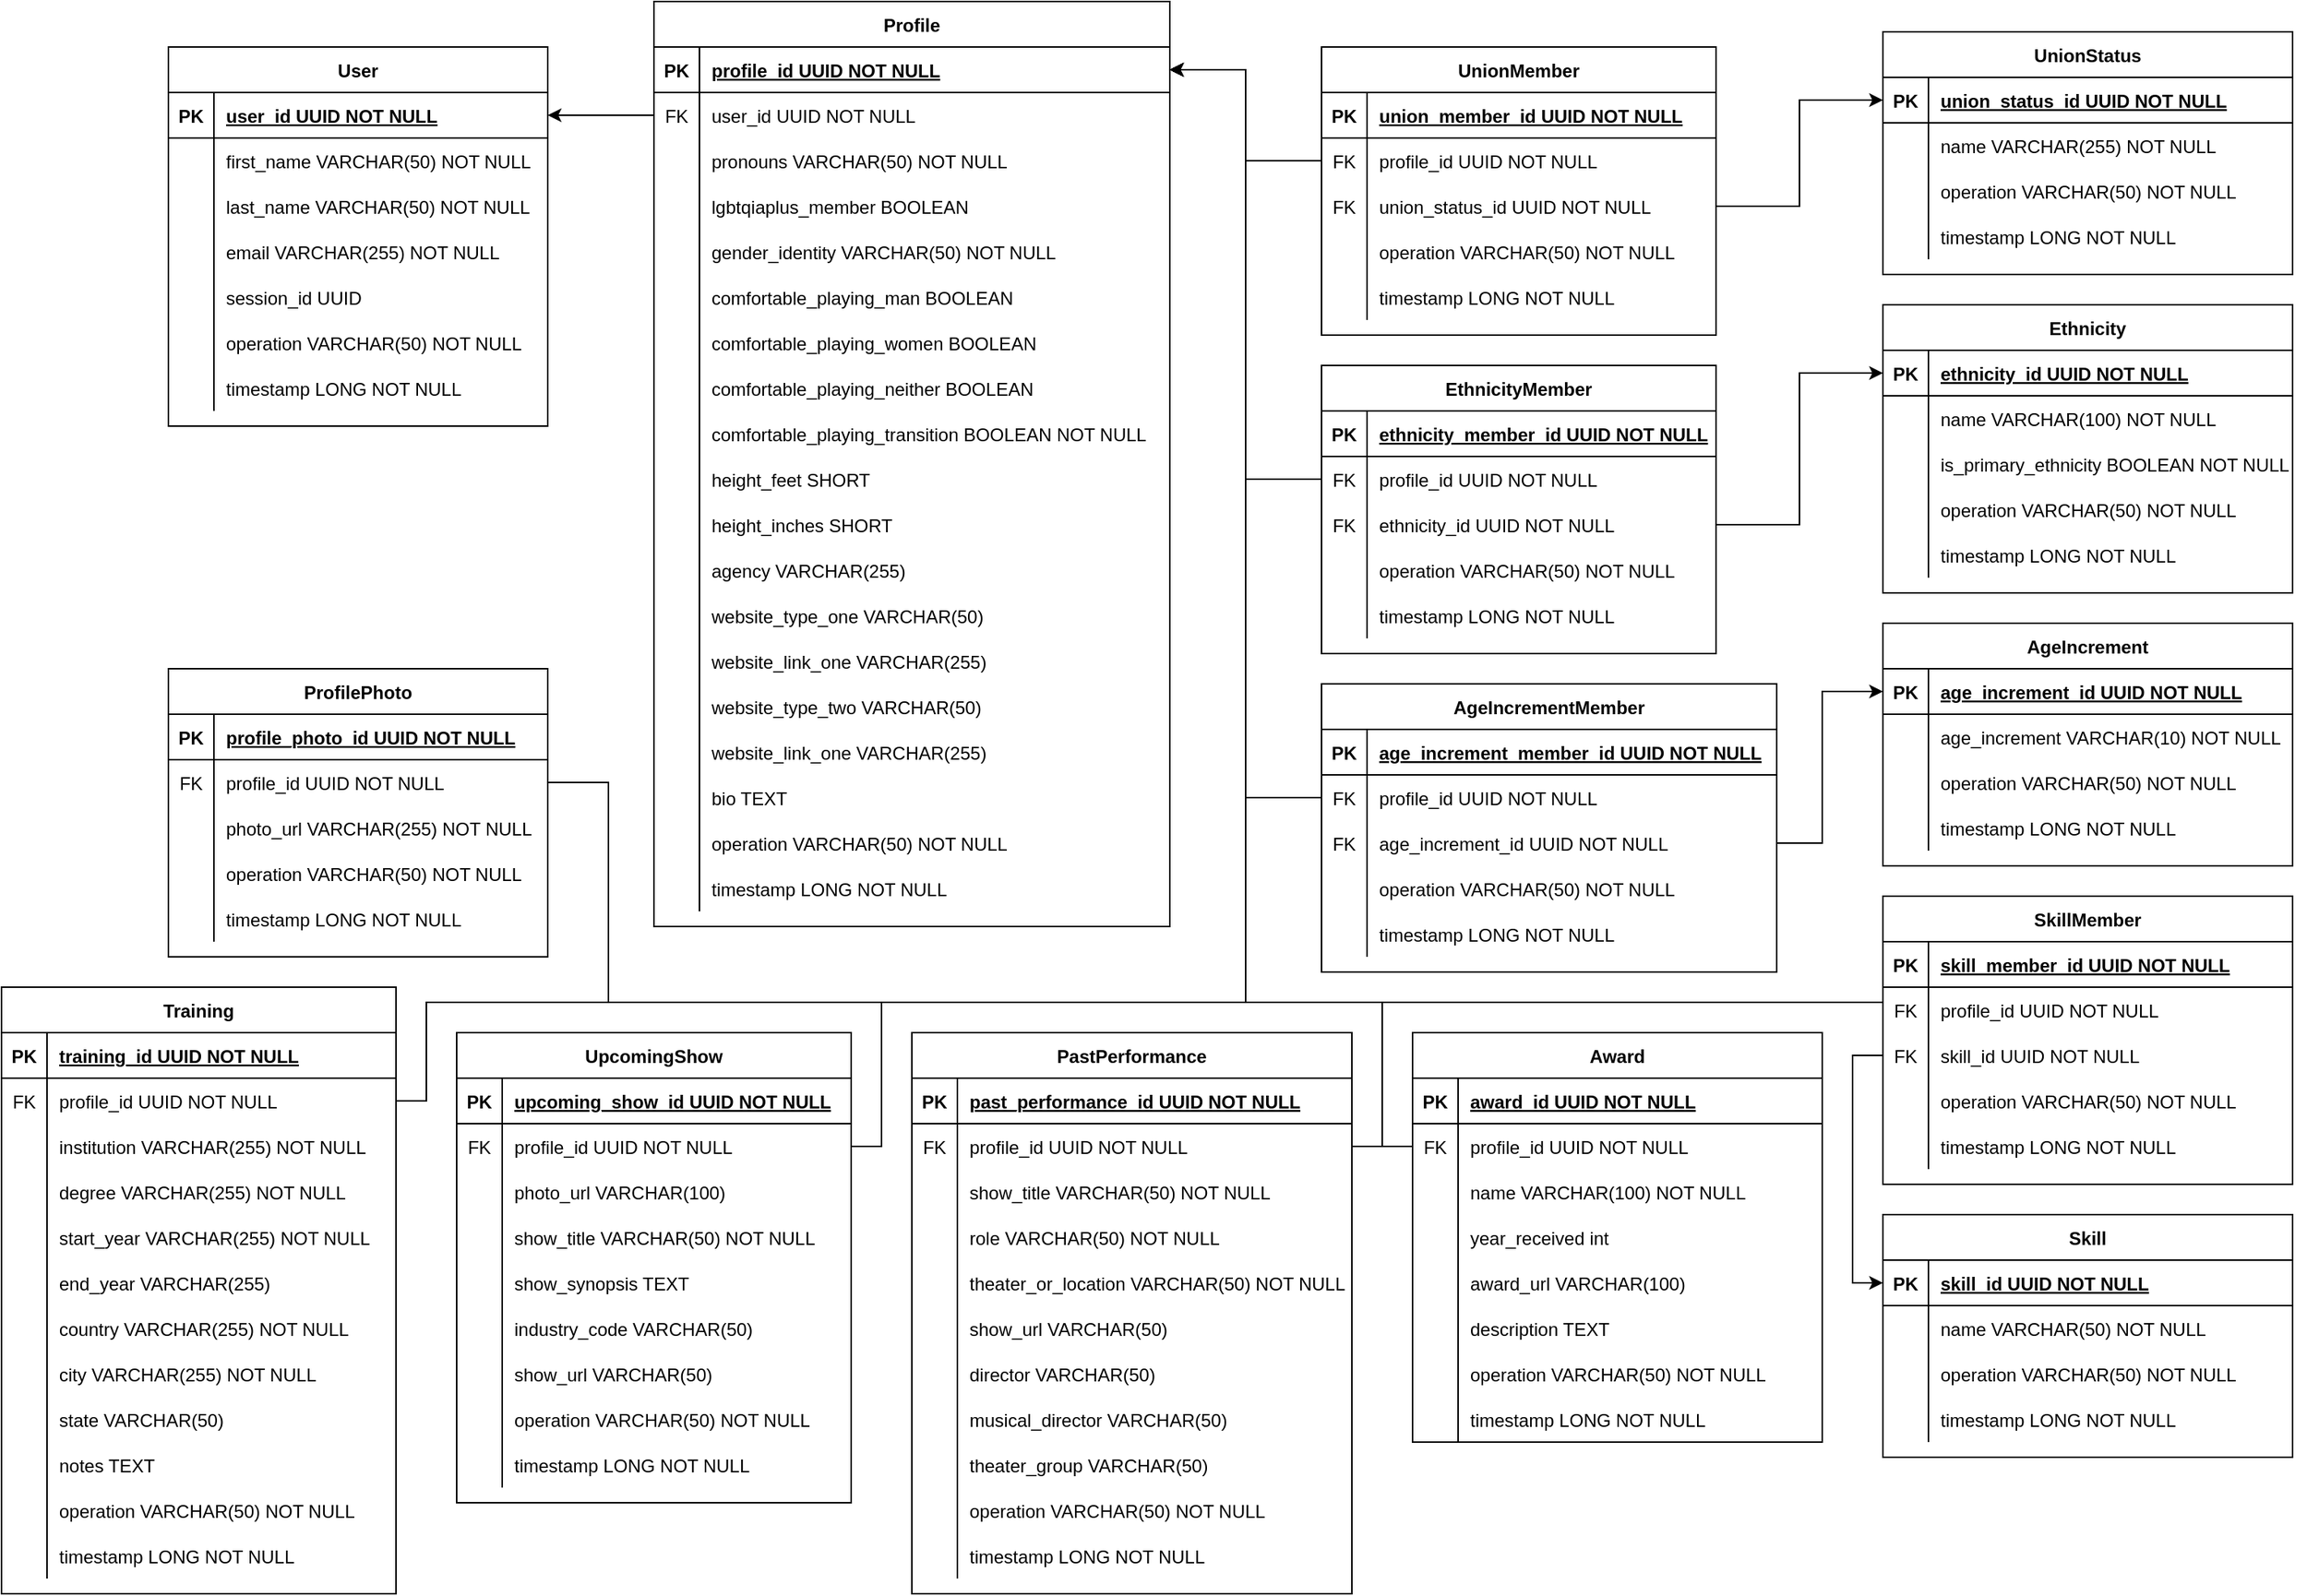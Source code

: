 <mxfile version="14.2.9" type="device"><diagram id="R2lEEEUBdFMjLlhIrx00" name="Page-1"><mxGraphModel dx="3332" dy="1426" grid="1" gridSize="10" guides="1" tooltips="1" connect="1" arrows="1" fold="1" page="1" pageScale="1" pageWidth="850" pageHeight="1100" math="0" shadow="0" extFonts="Permanent Marker^https://fonts.googleapis.com/css?family=Permanent+Marker"><root><mxCell id="0"/><mxCell id="1" parent="0"/><mxCell id="C-vyLk0tnHw3VtMMgP7b-23" value="User" style="shape=table;startSize=30;container=1;collapsible=1;childLayout=tableLayout;fixedRows=1;rowLines=0;fontStyle=1;align=center;resizeLast=1;" parent="1" vertex="1"><mxGeometry x="290" y="70" width="250" height="250" as="geometry"/></mxCell><mxCell id="C-vyLk0tnHw3VtMMgP7b-24" value="" style="shape=partialRectangle;collapsible=0;dropTarget=0;pointerEvents=0;fillColor=none;points=[[0,0.5],[1,0.5]];portConstraint=eastwest;top=0;left=0;right=0;bottom=1;" parent="C-vyLk0tnHw3VtMMgP7b-23" vertex="1"><mxGeometry y="30" width="250" height="30" as="geometry"/></mxCell><mxCell id="C-vyLk0tnHw3VtMMgP7b-25" value="PK" style="shape=partialRectangle;overflow=hidden;connectable=0;fillColor=none;top=0;left=0;bottom=0;right=0;fontStyle=1;" parent="C-vyLk0tnHw3VtMMgP7b-24" vertex="1"><mxGeometry width="30" height="30" as="geometry"/></mxCell><mxCell id="C-vyLk0tnHw3VtMMgP7b-26" value="user_id UUID NOT NULL " style="shape=partialRectangle;overflow=hidden;connectable=0;fillColor=none;top=0;left=0;bottom=0;right=0;align=left;spacingLeft=6;fontStyle=5;" parent="C-vyLk0tnHw3VtMMgP7b-24" vertex="1"><mxGeometry x="30" width="220" height="30" as="geometry"/></mxCell><mxCell id="jtozvUe5P3eM_it9-Mcv-16" value="" style="shape=partialRectangle;collapsible=0;dropTarget=0;pointerEvents=0;fillColor=none;points=[[0,0.5],[1,0.5]];portConstraint=eastwest;top=0;left=0;right=0;bottom=0;" parent="C-vyLk0tnHw3VtMMgP7b-23" vertex="1"><mxGeometry y="60" width="250" height="30" as="geometry"/></mxCell><mxCell id="jtozvUe5P3eM_it9-Mcv-17" value="" style="shape=partialRectangle;overflow=hidden;connectable=0;fillColor=none;top=0;left=0;bottom=0;right=0;" parent="jtozvUe5P3eM_it9-Mcv-16" vertex="1"><mxGeometry width="30" height="30" as="geometry"/></mxCell><mxCell id="jtozvUe5P3eM_it9-Mcv-18" value="first_name VARCHAR(50) NOT NULL" style="shape=partialRectangle;overflow=hidden;connectable=0;fillColor=none;top=0;left=0;bottom=0;right=0;align=left;spacingLeft=6;" parent="jtozvUe5P3eM_it9-Mcv-16" vertex="1"><mxGeometry x="30" width="220" height="30" as="geometry"/></mxCell><mxCell id="jtozvUe5P3eM_it9-Mcv-19" value="" style="shape=partialRectangle;collapsible=0;dropTarget=0;pointerEvents=0;fillColor=none;points=[[0,0.5],[1,0.5]];portConstraint=eastwest;top=0;left=0;right=0;bottom=0;" parent="C-vyLk0tnHw3VtMMgP7b-23" vertex="1"><mxGeometry y="90" width="250" height="30" as="geometry"/></mxCell><mxCell id="jtozvUe5P3eM_it9-Mcv-20" value="" style="shape=partialRectangle;overflow=hidden;connectable=0;fillColor=none;top=0;left=0;bottom=0;right=0;" parent="jtozvUe5P3eM_it9-Mcv-19" vertex="1"><mxGeometry width="30" height="30" as="geometry"/></mxCell><mxCell id="jtozvUe5P3eM_it9-Mcv-21" value="last_name VARCHAR(50) NOT NULL" style="shape=partialRectangle;overflow=hidden;connectable=0;fillColor=none;top=0;left=0;bottom=0;right=0;align=left;spacingLeft=6;" parent="jtozvUe5P3eM_it9-Mcv-19" vertex="1"><mxGeometry x="30" width="220" height="30" as="geometry"/></mxCell><mxCell id="0eWQbyv4Hj42L9YiM4eQ-4" value="" style="shape=partialRectangle;collapsible=0;dropTarget=0;pointerEvents=0;fillColor=none;points=[[0,0.5],[1,0.5]];portConstraint=eastwest;top=0;left=0;right=0;bottom=0;" parent="C-vyLk0tnHw3VtMMgP7b-23" vertex="1"><mxGeometry y="120" width="250" height="30" as="geometry"/></mxCell><mxCell id="0eWQbyv4Hj42L9YiM4eQ-5" value="" style="shape=partialRectangle;overflow=hidden;connectable=0;fillColor=none;top=0;left=0;bottom=0;right=0;" parent="0eWQbyv4Hj42L9YiM4eQ-4" vertex="1"><mxGeometry width="30" height="30" as="geometry"/></mxCell><mxCell id="0eWQbyv4Hj42L9YiM4eQ-6" value="email VARCHAR(255) NOT NULL" style="shape=partialRectangle;overflow=hidden;connectable=0;fillColor=none;top=0;left=0;bottom=0;right=0;align=left;spacingLeft=6;" parent="0eWQbyv4Hj42L9YiM4eQ-4" vertex="1"><mxGeometry x="30" width="220" height="30" as="geometry"/></mxCell><mxCell id="jtozvUe5P3eM_it9-Mcv-22" value="" style="shape=partialRectangle;collapsible=0;dropTarget=0;pointerEvents=0;fillColor=none;points=[[0,0.5],[1,0.5]];portConstraint=eastwest;top=0;left=0;right=0;bottom=0;" parent="C-vyLk0tnHw3VtMMgP7b-23" vertex="1"><mxGeometry y="150" width="250" height="30" as="geometry"/></mxCell><mxCell id="jtozvUe5P3eM_it9-Mcv-23" value="" style="shape=partialRectangle;overflow=hidden;connectable=0;fillColor=none;top=0;left=0;bottom=0;right=0;" parent="jtozvUe5P3eM_it9-Mcv-22" vertex="1"><mxGeometry width="30" height="30" as="geometry"/></mxCell><mxCell id="jtozvUe5P3eM_it9-Mcv-24" value="session_id UUID" style="shape=partialRectangle;overflow=hidden;connectable=0;fillColor=none;top=0;left=0;bottom=0;right=0;align=left;spacingLeft=6;" parent="jtozvUe5P3eM_it9-Mcv-22" vertex="1"><mxGeometry x="30" width="220" height="30" as="geometry"/></mxCell><mxCell id="jtozvUe5P3eM_it9-Mcv-28" value="" style="shape=partialRectangle;collapsible=0;dropTarget=0;pointerEvents=0;fillColor=none;points=[[0,0.5],[1,0.5]];portConstraint=eastwest;top=0;left=0;right=0;bottom=0;" parent="C-vyLk0tnHw3VtMMgP7b-23" vertex="1"><mxGeometry y="180" width="250" height="30" as="geometry"/></mxCell><mxCell id="jtozvUe5P3eM_it9-Mcv-29" value="" style="shape=partialRectangle;overflow=hidden;connectable=0;fillColor=none;top=0;left=0;bottom=0;right=0;" parent="jtozvUe5P3eM_it9-Mcv-28" vertex="1"><mxGeometry width="30" height="30" as="geometry"/></mxCell><mxCell id="jtozvUe5P3eM_it9-Mcv-30" value="operation VARCHAR(50) NOT NULL" style="shape=partialRectangle;overflow=hidden;connectable=0;fillColor=none;top=0;left=0;bottom=0;right=0;align=left;spacingLeft=6;" parent="jtozvUe5P3eM_it9-Mcv-28" vertex="1"><mxGeometry x="30" width="220" height="30" as="geometry"/></mxCell><mxCell id="C-vyLk0tnHw3VtMMgP7b-27" value="" style="shape=partialRectangle;collapsible=0;dropTarget=0;pointerEvents=0;fillColor=none;points=[[0,0.5],[1,0.5]];portConstraint=eastwest;top=0;left=0;right=0;bottom=0;" parent="C-vyLk0tnHw3VtMMgP7b-23" vertex="1"><mxGeometry y="210" width="250" height="30" as="geometry"/></mxCell><mxCell id="C-vyLk0tnHw3VtMMgP7b-28" value="" style="shape=partialRectangle;overflow=hidden;connectable=0;fillColor=none;top=0;left=0;bottom=0;right=0;" parent="C-vyLk0tnHw3VtMMgP7b-27" vertex="1"><mxGeometry width="30" height="30" as="geometry"/></mxCell><mxCell id="C-vyLk0tnHw3VtMMgP7b-29" value="timestamp LONG NOT NULL" style="shape=partialRectangle;overflow=hidden;connectable=0;fillColor=none;top=0;left=0;bottom=0;right=0;align=left;spacingLeft=6;" parent="C-vyLk0tnHw3VtMMgP7b-27" vertex="1"><mxGeometry x="30" width="220" height="30" as="geometry"/></mxCell><mxCell id="jtozvUe5P3eM_it9-Mcv-1" value="Profile" style="shape=table;startSize=30;container=1;collapsible=1;childLayout=tableLayout;fixedRows=1;rowLines=0;fontStyle=1;align=center;resizeLast=1;" parent="1" vertex="1"><mxGeometry x="610" y="40" width="340" height="610" as="geometry"/></mxCell><mxCell id="jtozvUe5P3eM_it9-Mcv-2" value="" style="shape=partialRectangle;collapsible=0;dropTarget=0;pointerEvents=0;fillColor=none;points=[[0,0.5],[1,0.5]];portConstraint=eastwest;top=0;left=0;right=0;bottom=1;" parent="jtozvUe5P3eM_it9-Mcv-1" vertex="1"><mxGeometry y="30" width="340" height="30" as="geometry"/></mxCell><mxCell id="jtozvUe5P3eM_it9-Mcv-3" value="PK" style="shape=partialRectangle;overflow=hidden;connectable=0;fillColor=none;top=0;left=0;bottom=0;right=0;fontStyle=1;" parent="jtozvUe5P3eM_it9-Mcv-2" vertex="1"><mxGeometry width="30" height="30" as="geometry"/></mxCell><mxCell id="jtozvUe5P3eM_it9-Mcv-4" value="profile_id UUID NOT NULL " style="shape=partialRectangle;overflow=hidden;connectable=0;fillColor=none;top=0;left=0;bottom=0;right=0;align=left;spacingLeft=6;fontStyle=5;" parent="jtozvUe5P3eM_it9-Mcv-2" vertex="1"><mxGeometry x="30" width="310" height="30" as="geometry"/></mxCell><mxCell id="jtozvUe5P3eM_it9-Mcv-43" value="" style="shape=partialRectangle;collapsible=0;dropTarget=0;pointerEvents=0;fillColor=none;points=[[0,0.5],[1,0.5]];portConstraint=eastwest;top=0;left=0;right=0;bottom=0;" parent="jtozvUe5P3eM_it9-Mcv-1" vertex="1"><mxGeometry y="60" width="340" height="30" as="geometry"/></mxCell><mxCell id="jtozvUe5P3eM_it9-Mcv-44" value="FK" style="shape=partialRectangle;overflow=hidden;connectable=0;fillColor=none;top=0;left=0;bottom=0;right=0;" parent="jtozvUe5P3eM_it9-Mcv-43" vertex="1"><mxGeometry width="30" height="30" as="geometry"/></mxCell><mxCell id="jtozvUe5P3eM_it9-Mcv-45" value="user_id UUID NOT NULL" style="shape=partialRectangle;overflow=hidden;connectable=0;fillColor=none;top=0;left=0;bottom=0;right=0;align=left;spacingLeft=6;" parent="jtozvUe5P3eM_it9-Mcv-43" vertex="1"><mxGeometry x="30" width="310" height="30" as="geometry"/></mxCell><mxCell id="jtozvUe5P3eM_it9-Mcv-47" value="" style="shape=partialRectangle;collapsible=0;dropTarget=0;pointerEvents=0;fillColor=none;points=[[0,0.5],[1,0.5]];portConstraint=eastwest;top=0;left=0;right=0;bottom=0;" parent="jtozvUe5P3eM_it9-Mcv-1" vertex="1"><mxGeometry y="90" width="340" height="30" as="geometry"/></mxCell><mxCell id="jtozvUe5P3eM_it9-Mcv-48" value="" style="shape=partialRectangle;overflow=hidden;connectable=0;fillColor=none;top=0;left=0;bottom=0;right=0;" parent="jtozvUe5P3eM_it9-Mcv-47" vertex="1"><mxGeometry width="30" height="30" as="geometry"/></mxCell><mxCell id="jtozvUe5P3eM_it9-Mcv-49" value="pronouns VARCHAR(50) NOT NULL" style="shape=partialRectangle;overflow=hidden;connectable=0;fillColor=none;top=0;left=0;bottom=0;right=0;align=left;spacingLeft=6;" parent="jtozvUe5P3eM_it9-Mcv-47" vertex="1"><mxGeometry x="30" width="310" height="30" as="geometry"/></mxCell><mxCell id="jtozvUe5P3eM_it9-Mcv-50" value="" style="shape=partialRectangle;collapsible=0;dropTarget=0;pointerEvents=0;fillColor=none;points=[[0,0.5],[1,0.5]];portConstraint=eastwest;top=0;left=0;right=0;bottom=0;" parent="jtozvUe5P3eM_it9-Mcv-1" vertex="1"><mxGeometry y="120" width="340" height="30" as="geometry"/></mxCell><mxCell id="jtozvUe5P3eM_it9-Mcv-51" value="" style="shape=partialRectangle;overflow=hidden;connectable=0;fillColor=none;top=0;left=0;bottom=0;right=0;" parent="jtozvUe5P3eM_it9-Mcv-50" vertex="1"><mxGeometry width="30" height="30" as="geometry"/></mxCell><mxCell id="jtozvUe5P3eM_it9-Mcv-52" value="lgbtqiaplus_member BOOLEAN" style="shape=partialRectangle;overflow=hidden;connectable=0;fillColor=none;top=0;left=0;bottom=0;right=0;align=left;spacingLeft=6;" parent="jtozvUe5P3eM_it9-Mcv-50" vertex="1"><mxGeometry x="30" width="310" height="30" as="geometry"/></mxCell><mxCell id="jtozvUe5P3eM_it9-Mcv-62" value="" style="shape=partialRectangle;collapsible=0;dropTarget=0;pointerEvents=0;fillColor=none;points=[[0,0.5],[1,0.5]];portConstraint=eastwest;top=0;left=0;right=0;bottom=0;" parent="jtozvUe5P3eM_it9-Mcv-1" vertex="1"><mxGeometry y="150" width="340" height="30" as="geometry"/></mxCell><mxCell id="jtozvUe5P3eM_it9-Mcv-63" value="" style="shape=partialRectangle;overflow=hidden;connectable=0;fillColor=none;top=0;left=0;bottom=0;right=0;" parent="jtozvUe5P3eM_it9-Mcv-62" vertex="1"><mxGeometry width="30" height="30" as="geometry"/></mxCell><mxCell id="jtozvUe5P3eM_it9-Mcv-64" value="gender_identity VARCHAR(50) NOT NULL" style="shape=partialRectangle;overflow=hidden;connectable=0;fillColor=none;top=0;left=0;bottom=0;right=0;align=left;spacingLeft=6;" parent="jtozvUe5P3eM_it9-Mcv-62" vertex="1"><mxGeometry x="30" width="310" height="30" as="geometry"/></mxCell><mxCell id="jtozvUe5P3eM_it9-Mcv-65" value="" style="shape=partialRectangle;collapsible=0;dropTarget=0;pointerEvents=0;fillColor=none;points=[[0,0.5],[1,0.5]];portConstraint=eastwest;top=0;left=0;right=0;bottom=0;" parent="jtozvUe5P3eM_it9-Mcv-1" vertex="1"><mxGeometry y="180" width="340" height="30" as="geometry"/></mxCell><mxCell id="jtozvUe5P3eM_it9-Mcv-66" value="" style="shape=partialRectangle;overflow=hidden;connectable=0;fillColor=none;top=0;left=0;bottom=0;right=0;" parent="jtozvUe5P3eM_it9-Mcv-65" vertex="1"><mxGeometry width="30" height="30" as="geometry"/></mxCell><mxCell id="jtozvUe5P3eM_it9-Mcv-67" value="comfortable_playing_man BOOLEAN" style="shape=partialRectangle;overflow=hidden;connectable=0;fillColor=none;top=0;left=0;bottom=0;right=0;align=left;spacingLeft=6;" parent="jtozvUe5P3eM_it9-Mcv-65" vertex="1"><mxGeometry x="30" width="310" height="30" as="geometry"/></mxCell><mxCell id="jtozvUe5P3eM_it9-Mcv-68" value="" style="shape=partialRectangle;collapsible=0;dropTarget=0;pointerEvents=0;fillColor=none;points=[[0,0.5],[1,0.5]];portConstraint=eastwest;top=0;left=0;right=0;bottom=0;" parent="jtozvUe5P3eM_it9-Mcv-1" vertex="1"><mxGeometry y="210" width="340" height="30" as="geometry"/></mxCell><mxCell id="jtozvUe5P3eM_it9-Mcv-69" value="" style="shape=partialRectangle;overflow=hidden;connectable=0;fillColor=none;top=0;left=0;bottom=0;right=0;" parent="jtozvUe5P3eM_it9-Mcv-68" vertex="1"><mxGeometry width="30" height="30" as="geometry"/></mxCell><mxCell id="jtozvUe5P3eM_it9-Mcv-70" value="comfortable_playing_women BOOLEAN" style="shape=partialRectangle;overflow=hidden;connectable=0;fillColor=none;top=0;left=0;bottom=0;right=0;align=left;spacingLeft=6;" parent="jtozvUe5P3eM_it9-Mcv-68" vertex="1"><mxGeometry x="30" width="310" height="30" as="geometry"/></mxCell><mxCell id="jtozvUe5P3eM_it9-Mcv-71" value="" style="shape=partialRectangle;collapsible=0;dropTarget=0;pointerEvents=0;fillColor=none;points=[[0,0.5],[1,0.5]];portConstraint=eastwest;top=0;left=0;right=0;bottom=0;" parent="jtozvUe5P3eM_it9-Mcv-1" vertex="1"><mxGeometry y="240" width="340" height="30" as="geometry"/></mxCell><mxCell id="jtozvUe5P3eM_it9-Mcv-72" value="" style="shape=partialRectangle;overflow=hidden;connectable=0;fillColor=none;top=0;left=0;bottom=0;right=0;" parent="jtozvUe5P3eM_it9-Mcv-71" vertex="1"><mxGeometry width="30" height="30" as="geometry"/></mxCell><mxCell id="jtozvUe5P3eM_it9-Mcv-73" value="comfortable_playing_neither BOOLEAN" style="shape=partialRectangle;overflow=hidden;connectable=0;fillColor=none;top=0;left=0;bottom=0;right=0;align=left;spacingLeft=6;" parent="jtozvUe5P3eM_it9-Mcv-71" vertex="1"><mxGeometry x="30" width="310" height="30" as="geometry"/></mxCell><mxCell id="jtozvUe5P3eM_it9-Mcv-113" value="" style="shape=partialRectangle;collapsible=0;dropTarget=0;pointerEvents=0;fillColor=none;points=[[0,0.5],[1,0.5]];portConstraint=eastwest;top=0;left=0;right=0;bottom=0;" parent="jtozvUe5P3eM_it9-Mcv-1" vertex="1"><mxGeometry y="270" width="340" height="30" as="geometry"/></mxCell><mxCell id="jtozvUe5P3eM_it9-Mcv-114" value="" style="shape=partialRectangle;overflow=hidden;connectable=0;fillColor=none;top=0;left=0;bottom=0;right=0;" parent="jtozvUe5P3eM_it9-Mcv-113" vertex="1"><mxGeometry width="30" height="30" as="geometry"/></mxCell><mxCell id="jtozvUe5P3eM_it9-Mcv-115" value="comfortable_playing_transition BOOLEAN NOT NULL" style="shape=partialRectangle;overflow=hidden;connectable=0;fillColor=none;top=0;left=0;bottom=0;right=0;align=left;spacingLeft=6;" parent="jtozvUe5P3eM_it9-Mcv-113" vertex="1"><mxGeometry x="30" width="310" height="30" as="geometry"/></mxCell><mxCell id="jtozvUe5P3eM_it9-Mcv-53" value="" style="shape=partialRectangle;collapsible=0;dropTarget=0;pointerEvents=0;fillColor=none;points=[[0,0.5],[1,0.5]];portConstraint=eastwest;top=0;left=0;right=0;bottom=0;" parent="jtozvUe5P3eM_it9-Mcv-1" vertex="1"><mxGeometry y="300" width="340" height="30" as="geometry"/></mxCell><mxCell id="jtozvUe5P3eM_it9-Mcv-54" value="" style="shape=partialRectangle;overflow=hidden;connectable=0;fillColor=none;top=0;left=0;bottom=0;right=0;" parent="jtozvUe5P3eM_it9-Mcv-53" vertex="1"><mxGeometry width="30" height="30" as="geometry"/></mxCell><mxCell id="jtozvUe5P3eM_it9-Mcv-55" value="height_feet SHORT" style="shape=partialRectangle;overflow=hidden;connectable=0;fillColor=none;top=0;left=0;bottom=0;right=0;align=left;spacingLeft=6;" parent="jtozvUe5P3eM_it9-Mcv-53" vertex="1"><mxGeometry x="30" width="310" height="30" as="geometry"/></mxCell><mxCell id="jtozvUe5P3eM_it9-Mcv-56" value="" style="shape=partialRectangle;collapsible=0;dropTarget=0;pointerEvents=0;fillColor=none;points=[[0,0.5],[1,0.5]];portConstraint=eastwest;top=0;left=0;right=0;bottom=0;" parent="jtozvUe5P3eM_it9-Mcv-1" vertex="1"><mxGeometry y="330" width="340" height="30" as="geometry"/></mxCell><mxCell id="jtozvUe5P3eM_it9-Mcv-57" value="" style="shape=partialRectangle;overflow=hidden;connectable=0;fillColor=none;top=0;left=0;bottom=0;right=0;" parent="jtozvUe5P3eM_it9-Mcv-56" vertex="1"><mxGeometry width="30" height="30" as="geometry"/></mxCell><mxCell id="jtozvUe5P3eM_it9-Mcv-58" value="height_inches SHORT" style="shape=partialRectangle;overflow=hidden;connectable=0;fillColor=none;top=0;left=0;bottom=0;right=0;align=left;spacingLeft=6;" parent="jtozvUe5P3eM_it9-Mcv-56" vertex="1"><mxGeometry x="30" width="310" height="30" as="geometry"/></mxCell><mxCell id="jtozvUe5P3eM_it9-Mcv-116" value="" style="shape=partialRectangle;collapsible=0;dropTarget=0;pointerEvents=0;fillColor=none;points=[[0,0.5],[1,0.5]];portConstraint=eastwest;top=0;left=0;right=0;bottom=0;" parent="jtozvUe5P3eM_it9-Mcv-1" vertex="1"><mxGeometry y="360" width="340" height="30" as="geometry"/></mxCell><mxCell id="jtozvUe5P3eM_it9-Mcv-117" value="" style="shape=partialRectangle;overflow=hidden;connectable=0;fillColor=none;top=0;left=0;bottom=0;right=0;" parent="jtozvUe5P3eM_it9-Mcv-116" vertex="1"><mxGeometry width="30" height="30" as="geometry"/></mxCell><mxCell id="jtozvUe5P3eM_it9-Mcv-118" value="agency VARCHAR(255)  " style="shape=partialRectangle;overflow=hidden;connectable=0;fillColor=none;top=0;left=0;bottom=0;right=0;align=left;spacingLeft=6;" parent="jtozvUe5P3eM_it9-Mcv-116" vertex="1"><mxGeometry x="30" width="310" height="30" as="geometry"/></mxCell><mxCell id="jtozvUe5P3eM_it9-Mcv-119" value="" style="shape=partialRectangle;collapsible=0;dropTarget=0;pointerEvents=0;fillColor=none;points=[[0,0.5],[1,0.5]];portConstraint=eastwest;top=0;left=0;right=0;bottom=0;" parent="jtozvUe5P3eM_it9-Mcv-1" vertex="1"><mxGeometry y="390" width="340" height="30" as="geometry"/></mxCell><mxCell id="jtozvUe5P3eM_it9-Mcv-120" value="" style="shape=partialRectangle;overflow=hidden;connectable=0;fillColor=none;top=0;left=0;bottom=0;right=0;" parent="jtozvUe5P3eM_it9-Mcv-119" vertex="1"><mxGeometry width="30" height="30" as="geometry"/></mxCell><mxCell id="jtozvUe5P3eM_it9-Mcv-121" value="website_type_one VARCHAR(50)  " style="shape=partialRectangle;overflow=hidden;connectable=0;fillColor=none;top=0;left=0;bottom=0;right=0;align=left;spacingLeft=6;" parent="jtozvUe5P3eM_it9-Mcv-119" vertex="1"><mxGeometry x="30" width="310" height="30" as="geometry"/></mxCell><mxCell id="jtozvUe5P3eM_it9-Mcv-122" value="" style="shape=partialRectangle;collapsible=0;dropTarget=0;pointerEvents=0;fillColor=none;points=[[0,0.5],[1,0.5]];portConstraint=eastwest;top=0;left=0;right=0;bottom=0;" parent="jtozvUe5P3eM_it9-Mcv-1" vertex="1"><mxGeometry y="420" width="340" height="30" as="geometry"/></mxCell><mxCell id="jtozvUe5P3eM_it9-Mcv-123" value="" style="shape=partialRectangle;overflow=hidden;connectable=0;fillColor=none;top=0;left=0;bottom=0;right=0;" parent="jtozvUe5P3eM_it9-Mcv-122" vertex="1"><mxGeometry width="30" height="30" as="geometry"/></mxCell><mxCell id="jtozvUe5P3eM_it9-Mcv-124" value="website_link_one VARCHAR(255)  " style="shape=partialRectangle;overflow=hidden;connectable=0;fillColor=none;top=0;left=0;bottom=0;right=0;align=left;spacingLeft=6;" parent="jtozvUe5P3eM_it9-Mcv-122" vertex="1"><mxGeometry x="30" width="310" height="30" as="geometry"/></mxCell><mxCell id="jtozvUe5P3eM_it9-Mcv-125" value="" style="shape=partialRectangle;collapsible=0;dropTarget=0;pointerEvents=0;fillColor=none;points=[[0,0.5],[1,0.5]];portConstraint=eastwest;top=0;left=0;right=0;bottom=0;" parent="jtozvUe5P3eM_it9-Mcv-1" vertex="1"><mxGeometry y="450" width="340" height="30" as="geometry"/></mxCell><mxCell id="jtozvUe5P3eM_it9-Mcv-126" value="" style="shape=partialRectangle;overflow=hidden;connectable=0;fillColor=none;top=0;left=0;bottom=0;right=0;" parent="jtozvUe5P3eM_it9-Mcv-125" vertex="1"><mxGeometry width="30" height="30" as="geometry"/></mxCell><mxCell id="jtozvUe5P3eM_it9-Mcv-127" value="website_type_two VARCHAR(50)  " style="shape=partialRectangle;overflow=hidden;connectable=0;fillColor=none;top=0;left=0;bottom=0;right=0;align=left;spacingLeft=6;" parent="jtozvUe5P3eM_it9-Mcv-125" vertex="1"><mxGeometry x="30" width="310" height="30" as="geometry"/></mxCell><mxCell id="jtozvUe5P3eM_it9-Mcv-128" value="" style="shape=partialRectangle;collapsible=0;dropTarget=0;pointerEvents=0;fillColor=none;points=[[0,0.5],[1,0.5]];portConstraint=eastwest;top=0;left=0;right=0;bottom=0;" parent="jtozvUe5P3eM_it9-Mcv-1" vertex="1"><mxGeometry y="480" width="340" height="30" as="geometry"/></mxCell><mxCell id="jtozvUe5P3eM_it9-Mcv-129" value="" style="shape=partialRectangle;overflow=hidden;connectable=0;fillColor=none;top=0;left=0;bottom=0;right=0;" parent="jtozvUe5P3eM_it9-Mcv-128" vertex="1"><mxGeometry width="30" height="30" as="geometry"/></mxCell><mxCell id="jtozvUe5P3eM_it9-Mcv-130" value="website_link_one VARCHAR(255)  " style="shape=partialRectangle;overflow=hidden;connectable=0;fillColor=none;top=0;left=0;bottom=0;right=0;align=left;spacingLeft=6;" parent="jtozvUe5P3eM_it9-Mcv-128" vertex="1"><mxGeometry x="30" width="310" height="30" as="geometry"/></mxCell><mxCell id="0eWQbyv4Hj42L9YiM4eQ-171" value="" style="shape=partialRectangle;collapsible=0;dropTarget=0;pointerEvents=0;fillColor=none;points=[[0,0.5],[1,0.5]];portConstraint=eastwest;top=0;left=0;right=0;bottom=0;" parent="jtozvUe5P3eM_it9-Mcv-1" vertex="1"><mxGeometry y="510" width="340" height="30" as="geometry"/></mxCell><mxCell id="0eWQbyv4Hj42L9YiM4eQ-172" value="" style="shape=partialRectangle;overflow=hidden;connectable=0;fillColor=none;top=0;left=0;bottom=0;right=0;" parent="0eWQbyv4Hj42L9YiM4eQ-171" vertex="1"><mxGeometry width="30" height="30" as="geometry"/></mxCell><mxCell id="0eWQbyv4Hj42L9YiM4eQ-173" value="bio TEXT  " style="shape=partialRectangle;overflow=hidden;connectable=0;fillColor=none;top=0;left=0;bottom=0;right=0;align=left;spacingLeft=6;" parent="0eWQbyv4Hj42L9YiM4eQ-171" vertex="1"><mxGeometry x="30" width="310" height="30" as="geometry"/></mxCell><mxCell id="0eWQbyv4Hj42L9YiM4eQ-160" value="" style="shape=partialRectangle;collapsible=0;dropTarget=0;pointerEvents=0;fillColor=none;points=[[0,0.5],[1,0.5]];portConstraint=eastwest;top=0;left=0;right=0;bottom=0;" parent="jtozvUe5P3eM_it9-Mcv-1" vertex="1"><mxGeometry y="540" width="340" height="30" as="geometry"/></mxCell><mxCell id="0eWQbyv4Hj42L9YiM4eQ-161" value="" style="shape=partialRectangle;overflow=hidden;connectable=0;fillColor=none;top=0;left=0;bottom=0;right=0;" parent="0eWQbyv4Hj42L9YiM4eQ-160" vertex="1"><mxGeometry width="30" height="30" as="geometry"/></mxCell><mxCell id="0eWQbyv4Hj42L9YiM4eQ-162" value="operation VARCHAR(50) NOT NULL" style="shape=partialRectangle;overflow=hidden;connectable=0;fillColor=none;top=0;left=0;bottom=0;right=0;align=left;spacingLeft=6;" parent="0eWQbyv4Hj42L9YiM4eQ-160" vertex="1"><mxGeometry x="30" width="310" height="30" as="geometry"/></mxCell><mxCell id="0eWQbyv4Hj42L9YiM4eQ-1" value="" style="shape=partialRectangle;collapsible=0;dropTarget=0;pointerEvents=0;fillColor=none;points=[[0,0.5],[1,0.5]];portConstraint=eastwest;top=0;left=0;right=0;bottom=0;" parent="jtozvUe5P3eM_it9-Mcv-1" vertex="1"><mxGeometry y="570" width="340" height="30" as="geometry"/></mxCell><mxCell id="0eWQbyv4Hj42L9YiM4eQ-2" value="" style="shape=partialRectangle;overflow=hidden;connectable=0;fillColor=none;top=0;left=0;bottom=0;right=0;" parent="0eWQbyv4Hj42L9YiM4eQ-1" vertex="1"><mxGeometry width="30" height="30" as="geometry"/></mxCell><mxCell id="0eWQbyv4Hj42L9YiM4eQ-3" value="timestamp LONG NOT NULL" style="shape=partialRectangle;overflow=hidden;connectable=0;fillColor=none;top=0;left=0;bottom=0;right=0;align=left;spacingLeft=6;" parent="0eWQbyv4Hj42L9YiM4eQ-1" vertex="1"><mxGeometry x="30" width="310" height="30" as="geometry"/></mxCell><mxCell id="jtozvUe5P3eM_it9-Mcv-74" value="UnionStatus" style="shape=table;startSize=30;container=1;collapsible=1;childLayout=tableLayout;fixedRows=1;rowLines=0;fontStyle=1;align=center;resizeLast=1;" parent="1" vertex="1"><mxGeometry x="1420" y="60" width="270" height="160" as="geometry"/></mxCell><mxCell id="jtozvUe5P3eM_it9-Mcv-75" value="" style="shape=partialRectangle;collapsible=0;dropTarget=0;pointerEvents=0;fillColor=none;points=[[0,0.5],[1,0.5]];portConstraint=eastwest;top=0;left=0;right=0;bottom=1;" parent="jtozvUe5P3eM_it9-Mcv-74" vertex="1"><mxGeometry y="30" width="270" height="30" as="geometry"/></mxCell><mxCell id="jtozvUe5P3eM_it9-Mcv-76" value="PK" style="shape=partialRectangle;overflow=hidden;connectable=0;fillColor=none;top=0;left=0;bottom=0;right=0;fontStyle=1;" parent="jtozvUe5P3eM_it9-Mcv-75" vertex="1"><mxGeometry width="30" height="30" as="geometry"/></mxCell><mxCell id="jtozvUe5P3eM_it9-Mcv-77" value="union_status_id UUID NOT NULL " style="shape=partialRectangle;overflow=hidden;connectable=0;fillColor=none;top=0;left=0;bottom=0;right=0;align=left;spacingLeft=6;fontStyle=5;" parent="jtozvUe5P3eM_it9-Mcv-75" vertex="1"><mxGeometry x="30" width="240" height="30" as="geometry"/></mxCell><mxCell id="jtozvUe5P3eM_it9-Mcv-101" value="" style="shape=partialRectangle;collapsible=0;dropTarget=0;pointerEvents=0;fillColor=none;points=[[0,0.5],[1,0.5]];portConstraint=eastwest;top=0;left=0;right=0;bottom=0;" parent="jtozvUe5P3eM_it9-Mcv-74" vertex="1"><mxGeometry y="60" width="270" height="30" as="geometry"/></mxCell><mxCell id="jtozvUe5P3eM_it9-Mcv-102" value="" style="shape=partialRectangle;overflow=hidden;connectable=0;fillColor=none;top=0;left=0;bottom=0;right=0;" parent="jtozvUe5P3eM_it9-Mcv-101" vertex="1"><mxGeometry width="30" height="30" as="geometry"/></mxCell><mxCell id="jtozvUe5P3eM_it9-Mcv-103" value="name VARCHAR(255) NOT NULL" style="shape=partialRectangle;overflow=hidden;connectable=0;fillColor=none;top=0;left=0;bottom=0;right=0;align=left;spacingLeft=6;" parent="jtozvUe5P3eM_it9-Mcv-101" vertex="1"><mxGeometry x="30" width="240" height="30" as="geometry"/></mxCell><mxCell id="jtozvUe5P3eM_it9-Mcv-104" value="" style="shape=partialRectangle;collapsible=0;dropTarget=0;pointerEvents=0;fillColor=none;points=[[0,0.5],[1,0.5]];portConstraint=eastwest;top=0;left=0;right=0;bottom=0;" parent="jtozvUe5P3eM_it9-Mcv-74" vertex="1"><mxGeometry y="90" width="270" height="30" as="geometry"/></mxCell><mxCell id="jtozvUe5P3eM_it9-Mcv-105" value="" style="shape=partialRectangle;overflow=hidden;connectable=0;fillColor=none;top=0;left=0;bottom=0;right=0;" parent="jtozvUe5P3eM_it9-Mcv-104" vertex="1"><mxGeometry width="30" height="30" as="geometry"/></mxCell><mxCell id="jtozvUe5P3eM_it9-Mcv-106" value="operation VARCHAR(50) NOT NULL" style="shape=partialRectangle;overflow=hidden;connectable=0;fillColor=none;top=0;left=0;bottom=0;right=0;align=left;spacingLeft=6;" parent="jtozvUe5P3eM_it9-Mcv-104" vertex="1"><mxGeometry x="30" width="240" height="30" as="geometry"/></mxCell><mxCell id="jtozvUe5P3eM_it9-Mcv-78" value="" style="shape=partialRectangle;collapsible=0;dropTarget=0;pointerEvents=0;fillColor=none;points=[[0,0.5],[1,0.5]];portConstraint=eastwest;top=0;left=0;right=0;bottom=0;" parent="jtozvUe5P3eM_it9-Mcv-74" vertex="1"><mxGeometry y="120" width="270" height="30" as="geometry"/></mxCell><mxCell id="jtozvUe5P3eM_it9-Mcv-79" value="" style="shape=partialRectangle;overflow=hidden;connectable=0;fillColor=none;top=0;left=0;bottom=0;right=0;" parent="jtozvUe5P3eM_it9-Mcv-78" vertex="1"><mxGeometry width="30" height="30" as="geometry"/></mxCell><mxCell id="jtozvUe5P3eM_it9-Mcv-80" value="timestamp LONG NOT NULL" style="shape=partialRectangle;overflow=hidden;connectable=0;fillColor=none;top=0;left=0;bottom=0;right=0;align=left;spacingLeft=6;" parent="jtozvUe5P3eM_it9-Mcv-78" vertex="1"><mxGeometry x="30" width="240" height="30" as="geometry"/></mxCell><mxCell id="jtozvUe5P3eM_it9-Mcv-84" value="UnionMember" style="shape=table;startSize=30;container=1;collapsible=1;childLayout=tableLayout;fixedRows=1;rowLines=0;fontStyle=1;align=center;resizeLast=1;" parent="1" vertex="1"><mxGeometry x="1050" y="70" width="260" height="190" as="geometry"/></mxCell><mxCell id="jtozvUe5P3eM_it9-Mcv-85" value="" style="shape=partialRectangle;collapsible=0;dropTarget=0;pointerEvents=0;fillColor=none;points=[[0,0.5],[1,0.5]];portConstraint=eastwest;top=0;left=0;right=0;bottom=1;" parent="jtozvUe5P3eM_it9-Mcv-84" vertex="1"><mxGeometry y="30" width="260" height="30" as="geometry"/></mxCell><mxCell id="jtozvUe5P3eM_it9-Mcv-86" value="PK" style="shape=partialRectangle;overflow=hidden;connectable=0;fillColor=none;top=0;left=0;bottom=0;right=0;fontStyle=1;" parent="jtozvUe5P3eM_it9-Mcv-85" vertex="1"><mxGeometry width="30" height="30" as="geometry"/></mxCell><mxCell id="jtozvUe5P3eM_it9-Mcv-87" value="union_member_id UUID NOT NULL " style="shape=partialRectangle;overflow=hidden;connectable=0;fillColor=none;top=0;left=0;bottom=0;right=0;align=left;spacingLeft=6;fontStyle=5;" parent="jtozvUe5P3eM_it9-Mcv-85" vertex="1"><mxGeometry x="30" width="230" height="30" as="geometry"/></mxCell><mxCell id="jtozvUe5P3eM_it9-Mcv-88" value="" style="shape=partialRectangle;collapsible=0;dropTarget=0;pointerEvents=0;fillColor=none;points=[[0,0.5],[1,0.5]];portConstraint=eastwest;top=0;left=0;right=0;bottom=0;" parent="jtozvUe5P3eM_it9-Mcv-84" vertex="1"><mxGeometry y="60" width="260" height="30" as="geometry"/></mxCell><mxCell id="jtozvUe5P3eM_it9-Mcv-89" value="FK" style="shape=partialRectangle;overflow=hidden;connectable=0;fillColor=none;top=0;left=0;bottom=0;right=0;" parent="jtozvUe5P3eM_it9-Mcv-88" vertex="1"><mxGeometry width="30" height="30" as="geometry"/></mxCell><mxCell id="jtozvUe5P3eM_it9-Mcv-90" value="profile_id UUID NOT NULL" style="shape=partialRectangle;overflow=hidden;connectable=0;fillColor=none;top=0;left=0;bottom=0;right=0;align=left;spacingLeft=6;" parent="jtozvUe5P3eM_it9-Mcv-88" vertex="1"><mxGeometry x="30" width="230" height="30" as="geometry"/></mxCell><mxCell id="jtozvUe5P3eM_it9-Mcv-91" value="" style="shape=partialRectangle;collapsible=0;dropTarget=0;pointerEvents=0;fillColor=none;points=[[0,0.5],[1,0.5]];portConstraint=eastwest;top=0;left=0;right=0;bottom=0;" parent="jtozvUe5P3eM_it9-Mcv-84" vertex="1"><mxGeometry y="90" width="260" height="30" as="geometry"/></mxCell><mxCell id="jtozvUe5P3eM_it9-Mcv-92" value="FK" style="shape=partialRectangle;overflow=hidden;connectable=0;fillColor=none;top=0;left=0;bottom=0;right=0;" parent="jtozvUe5P3eM_it9-Mcv-91" vertex="1"><mxGeometry width="30" height="30" as="geometry"/></mxCell><mxCell id="jtozvUe5P3eM_it9-Mcv-93" value="union_status_id UUID NOT NULL" style="shape=partialRectangle;overflow=hidden;connectable=0;fillColor=none;top=0;left=0;bottom=0;right=0;align=left;spacingLeft=6;" parent="jtozvUe5P3eM_it9-Mcv-91" vertex="1"><mxGeometry x="30" width="230" height="30" as="geometry"/></mxCell><mxCell id="jtozvUe5P3eM_it9-Mcv-95" value="" style="shape=partialRectangle;collapsible=0;dropTarget=0;pointerEvents=0;fillColor=none;points=[[0,0.5],[1,0.5]];portConstraint=eastwest;top=0;left=0;right=0;bottom=0;" parent="jtozvUe5P3eM_it9-Mcv-84" vertex="1"><mxGeometry y="120" width="260" height="30" as="geometry"/></mxCell><mxCell id="jtozvUe5P3eM_it9-Mcv-96" value="" style="shape=partialRectangle;overflow=hidden;connectable=0;fillColor=none;top=0;left=0;bottom=0;right=0;" parent="jtozvUe5P3eM_it9-Mcv-95" vertex="1"><mxGeometry width="30" height="30" as="geometry"/></mxCell><mxCell id="jtozvUe5P3eM_it9-Mcv-97" value="operation VARCHAR(50) NOT NULL" style="shape=partialRectangle;overflow=hidden;connectable=0;fillColor=none;top=0;left=0;bottom=0;right=0;align=left;spacingLeft=6;" parent="jtozvUe5P3eM_it9-Mcv-95" vertex="1"><mxGeometry x="30" width="230" height="30" as="geometry"/></mxCell><mxCell id="jtozvUe5P3eM_it9-Mcv-98" value="" style="shape=partialRectangle;collapsible=0;dropTarget=0;pointerEvents=0;fillColor=none;points=[[0,0.5],[1,0.5]];portConstraint=eastwest;top=0;left=0;right=0;bottom=0;" parent="jtozvUe5P3eM_it9-Mcv-84" vertex="1"><mxGeometry y="150" width="260" height="30" as="geometry"/></mxCell><mxCell id="jtozvUe5P3eM_it9-Mcv-99" value="" style="shape=partialRectangle;overflow=hidden;connectable=0;fillColor=none;top=0;left=0;bottom=0;right=0;" parent="jtozvUe5P3eM_it9-Mcv-98" vertex="1"><mxGeometry width="30" height="30" as="geometry"/></mxCell><mxCell id="jtozvUe5P3eM_it9-Mcv-100" value="timestamp LONG NOT NULL" style="shape=partialRectangle;overflow=hidden;connectable=0;fillColor=none;top=0;left=0;bottom=0;right=0;align=left;spacingLeft=6;" parent="jtozvUe5P3eM_it9-Mcv-98" vertex="1"><mxGeometry x="30" width="230" height="30" as="geometry"/></mxCell><mxCell id="jtozvUe5P3eM_it9-Mcv-107" style="edgeStyle=orthogonalEdgeStyle;rounded=0;orthogonalLoop=1;jettySize=auto;html=1;exitX=0;exitY=0.5;exitDx=0;exitDy=0;entryX=1;entryY=0.5;entryDx=0;entryDy=0;" parent="1" source="jtozvUe5P3eM_it9-Mcv-88" target="jtozvUe5P3eM_it9-Mcv-2" edge="1"><mxGeometry relative="1" as="geometry"><Array as="points"><mxPoint x="1000" y="145"/><mxPoint x="1000" y="85"/></Array></mxGeometry></mxCell><mxCell id="jtozvUe5P3eM_it9-Mcv-131" style="edgeStyle=orthogonalEdgeStyle;rounded=0;orthogonalLoop=1;jettySize=auto;html=1;exitX=1;exitY=0.5;exitDx=0;exitDy=0;entryX=0;entryY=0.5;entryDx=0;entryDy=0;" parent="1" edge="1"><mxGeometry relative="1" as="geometry"><mxPoint x="1070" y="125" as="sourcePoint"/></mxGeometry></mxCell><mxCell id="jtozvUe5P3eM_it9-Mcv-132" style="edgeStyle=orthogonalEdgeStyle;rounded=0;orthogonalLoop=1;jettySize=auto;html=1;exitX=1;exitY=0.5;exitDx=0;exitDy=0;entryX=0;entryY=0.5;entryDx=0;entryDy=0;" parent="1" source="jtozvUe5P3eM_it9-Mcv-91" target="jtozvUe5P3eM_it9-Mcv-75" edge="1"><mxGeometry relative="1" as="geometry"/></mxCell><mxCell id="0eWQbyv4Hj42L9YiM4eQ-7" value="EthnicityMember" style="shape=table;startSize=30;container=1;collapsible=1;childLayout=tableLayout;fixedRows=1;rowLines=0;fontStyle=1;align=center;resizeLast=1;" parent="1" vertex="1"><mxGeometry x="1050" y="280" width="260" height="190" as="geometry"/></mxCell><mxCell id="0eWQbyv4Hj42L9YiM4eQ-8" value="" style="shape=partialRectangle;collapsible=0;dropTarget=0;pointerEvents=0;fillColor=none;points=[[0,0.5],[1,0.5]];portConstraint=eastwest;top=0;left=0;right=0;bottom=1;" parent="0eWQbyv4Hj42L9YiM4eQ-7" vertex="1"><mxGeometry y="30" width="260" height="30" as="geometry"/></mxCell><mxCell id="0eWQbyv4Hj42L9YiM4eQ-9" value="PK" style="shape=partialRectangle;overflow=hidden;connectable=0;fillColor=none;top=0;left=0;bottom=0;right=0;fontStyle=1;" parent="0eWQbyv4Hj42L9YiM4eQ-8" vertex="1"><mxGeometry width="30" height="30" as="geometry"/></mxCell><mxCell id="0eWQbyv4Hj42L9YiM4eQ-10" value="ethnicity_member_id UUID NOT NULL " style="shape=partialRectangle;overflow=hidden;connectable=0;fillColor=none;top=0;left=0;bottom=0;right=0;align=left;spacingLeft=6;fontStyle=5;" parent="0eWQbyv4Hj42L9YiM4eQ-8" vertex="1"><mxGeometry x="30" width="230" height="30" as="geometry"/></mxCell><mxCell id="0eWQbyv4Hj42L9YiM4eQ-11" value="" style="shape=partialRectangle;collapsible=0;dropTarget=0;pointerEvents=0;fillColor=none;points=[[0,0.5],[1,0.5]];portConstraint=eastwest;top=0;left=0;right=0;bottom=0;" parent="0eWQbyv4Hj42L9YiM4eQ-7" vertex="1"><mxGeometry y="60" width="260" height="30" as="geometry"/></mxCell><mxCell id="0eWQbyv4Hj42L9YiM4eQ-12" value="FK" style="shape=partialRectangle;overflow=hidden;connectable=0;fillColor=none;top=0;left=0;bottom=0;right=0;" parent="0eWQbyv4Hj42L9YiM4eQ-11" vertex="1"><mxGeometry width="30" height="30" as="geometry"/></mxCell><mxCell id="0eWQbyv4Hj42L9YiM4eQ-13" value="profile_id UUID NOT NULL" style="shape=partialRectangle;overflow=hidden;connectable=0;fillColor=none;top=0;left=0;bottom=0;right=0;align=left;spacingLeft=6;" parent="0eWQbyv4Hj42L9YiM4eQ-11" vertex="1"><mxGeometry x="30" width="230" height="30" as="geometry"/></mxCell><mxCell id="0eWQbyv4Hj42L9YiM4eQ-14" value="" style="shape=partialRectangle;collapsible=0;dropTarget=0;pointerEvents=0;fillColor=none;points=[[0,0.5],[1,0.5]];portConstraint=eastwest;top=0;left=0;right=0;bottom=0;" parent="0eWQbyv4Hj42L9YiM4eQ-7" vertex="1"><mxGeometry y="90" width="260" height="30" as="geometry"/></mxCell><mxCell id="0eWQbyv4Hj42L9YiM4eQ-15" value="FK" style="shape=partialRectangle;overflow=hidden;connectable=0;fillColor=none;top=0;left=0;bottom=0;right=0;" parent="0eWQbyv4Hj42L9YiM4eQ-14" vertex="1"><mxGeometry width="30" height="30" as="geometry"/></mxCell><mxCell id="0eWQbyv4Hj42L9YiM4eQ-16" value="ethnicity_id UUID NOT NULL" style="shape=partialRectangle;overflow=hidden;connectable=0;fillColor=none;top=0;left=0;bottom=0;right=0;align=left;spacingLeft=6;" parent="0eWQbyv4Hj42L9YiM4eQ-14" vertex="1"><mxGeometry x="30" width="230" height="30" as="geometry"/></mxCell><mxCell id="0eWQbyv4Hj42L9YiM4eQ-17" value="" style="shape=partialRectangle;collapsible=0;dropTarget=0;pointerEvents=0;fillColor=none;points=[[0,0.5],[1,0.5]];portConstraint=eastwest;top=0;left=0;right=0;bottom=0;" parent="0eWQbyv4Hj42L9YiM4eQ-7" vertex="1"><mxGeometry y="120" width="260" height="30" as="geometry"/></mxCell><mxCell id="0eWQbyv4Hj42L9YiM4eQ-18" value="" style="shape=partialRectangle;overflow=hidden;connectable=0;fillColor=none;top=0;left=0;bottom=0;right=0;" parent="0eWQbyv4Hj42L9YiM4eQ-17" vertex="1"><mxGeometry width="30" height="30" as="geometry"/></mxCell><mxCell id="0eWQbyv4Hj42L9YiM4eQ-19" value="operation VARCHAR(50) NOT NULL" style="shape=partialRectangle;overflow=hidden;connectable=0;fillColor=none;top=0;left=0;bottom=0;right=0;align=left;spacingLeft=6;" parent="0eWQbyv4Hj42L9YiM4eQ-17" vertex="1"><mxGeometry x="30" width="230" height="30" as="geometry"/></mxCell><mxCell id="0eWQbyv4Hj42L9YiM4eQ-20" value="" style="shape=partialRectangle;collapsible=0;dropTarget=0;pointerEvents=0;fillColor=none;points=[[0,0.5],[1,0.5]];portConstraint=eastwest;top=0;left=0;right=0;bottom=0;" parent="0eWQbyv4Hj42L9YiM4eQ-7" vertex="1"><mxGeometry y="150" width="260" height="30" as="geometry"/></mxCell><mxCell id="0eWQbyv4Hj42L9YiM4eQ-21" value="" style="shape=partialRectangle;overflow=hidden;connectable=0;fillColor=none;top=0;left=0;bottom=0;right=0;" parent="0eWQbyv4Hj42L9YiM4eQ-20" vertex="1"><mxGeometry width="30" height="30" as="geometry"/></mxCell><mxCell id="0eWQbyv4Hj42L9YiM4eQ-22" value="timestamp LONG NOT NULL" style="shape=partialRectangle;overflow=hidden;connectable=0;fillColor=none;top=0;left=0;bottom=0;right=0;align=left;spacingLeft=6;" parent="0eWQbyv4Hj42L9YiM4eQ-20" vertex="1"><mxGeometry x="30" width="230" height="30" as="geometry"/></mxCell><mxCell id="0eWQbyv4Hj42L9YiM4eQ-23" style="edgeStyle=orthogonalEdgeStyle;rounded=0;orthogonalLoop=1;jettySize=auto;html=1;exitX=0;exitY=0.5;exitDx=0;exitDy=0;entryX=1;entryY=0.5;entryDx=0;entryDy=0;" parent="1" source="0eWQbyv4Hj42L9YiM4eQ-11" target="jtozvUe5P3eM_it9-Mcv-2" edge="1"><mxGeometry relative="1" as="geometry"><Array as="points"><mxPoint x="1000" y="355"/><mxPoint x="1000" y="85"/></Array></mxGeometry></mxCell><mxCell id="0eWQbyv4Hj42L9YiM4eQ-24" value="Ethnicity" style="shape=table;startSize=30;container=1;collapsible=1;childLayout=tableLayout;fixedRows=1;rowLines=0;fontStyle=1;align=center;resizeLast=1;" parent="1" vertex="1"><mxGeometry x="1420" y="240" width="270" height="190" as="geometry"/></mxCell><mxCell id="0eWQbyv4Hj42L9YiM4eQ-25" value="" style="shape=partialRectangle;collapsible=0;dropTarget=0;pointerEvents=0;fillColor=none;points=[[0,0.5],[1,0.5]];portConstraint=eastwest;top=0;left=0;right=0;bottom=1;" parent="0eWQbyv4Hj42L9YiM4eQ-24" vertex="1"><mxGeometry y="30" width="270" height="30" as="geometry"/></mxCell><mxCell id="0eWQbyv4Hj42L9YiM4eQ-26" value="PK" style="shape=partialRectangle;overflow=hidden;connectable=0;fillColor=none;top=0;left=0;bottom=0;right=0;fontStyle=1;" parent="0eWQbyv4Hj42L9YiM4eQ-25" vertex="1"><mxGeometry width="30" height="30" as="geometry"/></mxCell><mxCell id="0eWQbyv4Hj42L9YiM4eQ-27" value="ethnicity_id UUID NOT NULL " style="shape=partialRectangle;overflow=hidden;connectable=0;fillColor=none;top=0;left=0;bottom=0;right=0;align=left;spacingLeft=6;fontStyle=5;" parent="0eWQbyv4Hj42L9YiM4eQ-25" vertex="1"><mxGeometry x="30" width="240" height="30" as="geometry"/></mxCell><mxCell id="0eWQbyv4Hj42L9YiM4eQ-28" value="" style="shape=partialRectangle;collapsible=0;dropTarget=0;pointerEvents=0;fillColor=none;points=[[0,0.5],[1,0.5]];portConstraint=eastwest;top=0;left=0;right=0;bottom=0;" parent="0eWQbyv4Hj42L9YiM4eQ-24" vertex="1"><mxGeometry y="60" width="270" height="30" as="geometry"/></mxCell><mxCell id="0eWQbyv4Hj42L9YiM4eQ-29" value="" style="shape=partialRectangle;overflow=hidden;connectable=0;fillColor=none;top=0;left=0;bottom=0;right=0;" parent="0eWQbyv4Hj42L9YiM4eQ-28" vertex="1"><mxGeometry width="30" height="30" as="geometry"/></mxCell><mxCell id="0eWQbyv4Hj42L9YiM4eQ-30" value="name VARCHAR(100) NOT NULL" style="shape=partialRectangle;overflow=hidden;connectable=0;fillColor=none;top=0;left=0;bottom=0;right=0;align=left;spacingLeft=6;" parent="0eWQbyv4Hj42L9YiM4eQ-28" vertex="1"><mxGeometry x="30" width="240" height="30" as="geometry"/></mxCell><mxCell id="0eWQbyv4Hj42L9YiM4eQ-31" value="" style="shape=partialRectangle;collapsible=0;dropTarget=0;pointerEvents=0;fillColor=none;points=[[0,0.5],[1,0.5]];portConstraint=eastwest;top=0;left=0;right=0;bottom=0;" parent="0eWQbyv4Hj42L9YiM4eQ-24" vertex="1"><mxGeometry y="90" width="270" height="30" as="geometry"/></mxCell><mxCell id="0eWQbyv4Hj42L9YiM4eQ-32" value="" style="shape=partialRectangle;overflow=hidden;connectable=0;fillColor=none;top=0;left=0;bottom=0;right=0;" parent="0eWQbyv4Hj42L9YiM4eQ-31" vertex="1"><mxGeometry width="30" height="30" as="geometry"/></mxCell><mxCell id="0eWQbyv4Hj42L9YiM4eQ-33" value="is_primary_ethnicity BOOLEAN NOT NULL" style="shape=partialRectangle;overflow=hidden;connectable=0;fillColor=none;top=0;left=0;bottom=0;right=0;align=left;spacingLeft=6;" parent="0eWQbyv4Hj42L9YiM4eQ-31" vertex="1"><mxGeometry x="30" width="240" height="30" as="geometry"/></mxCell><mxCell id="0eWQbyv4Hj42L9YiM4eQ-34" value="" style="shape=partialRectangle;collapsible=0;dropTarget=0;pointerEvents=0;fillColor=none;points=[[0,0.5],[1,0.5]];portConstraint=eastwest;top=0;left=0;right=0;bottom=0;" parent="0eWQbyv4Hj42L9YiM4eQ-24" vertex="1"><mxGeometry y="120" width="270" height="30" as="geometry"/></mxCell><mxCell id="0eWQbyv4Hj42L9YiM4eQ-35" value="" style="shape=partialRectangle;overflow=hidden;connectable=0;fillColor=none;top=0;left=0;bottom=0;right=0;" parent="0eWQbyv4Hj42L9YiM4eQ-34" vertex="1"><mxGeometry width="30" height="30" as="geometry"/></mxCell><mxCell id="0eWQbyv4Hj42L9YiM4eQ-36" value="operation VARCHAR(50) NOT NULL" style="shape=partialRectangle;overflow=hidden;connectable=0;fillColor=none;top=0;left=0;bottom=0;right=0;align=left;spacingLeft=6;" parent="0eWQbyv4Hj42L9YiM4eQ-34" vertex="1"><mxGeometry x="30" width="240" height="30" as="geometry"/></mxCell><mxCell id="0eWQbyv4Hj42L9YiM4eQ-37" value="" style="shape=partialRectangle;collapsible=0;dropTarget=0;pointerEvents=0;fillColor=none;points=[[0,0.5],[1,0.5]];portConstraint=eastwest;top=0;left=0;right=0;bottom=0;" parent="0eWQbyv4Hj42L9YiM4eQ-24" vertex="1"><mxGeometry y="150" width="270" height="30" as="geometry"/></mxCell><mxCell id="0eWQbyv4Hj42L9YiM4eQ-38" value="" style="shape=partialRectangle;overflow=hidden;connectable=0;fillColor=none;top=0;left=0;bottom=0;right=0;" parent="0eWQbyv4Hj42L9YiM4eQ-37" vertex="1"><mxGeometry width="30" height="30" as="geometry"/></mxCell><mxCell id="0eWQbyv4Hj42L9YiM4eQ-39" value="timestamp LONG NOT NULL" style="shape=partialRectangle;overflow=hidden;connectable=0;fillColor=none;top=0;left=0;bottom=0;right=0;align=left;spacingLeft=6;" parent="0eWQbyv4Hj42L9YiM4eQ-37" vertex="1"><mxGeometry x="30" width="240" height="30" as="geometry"/></mxCell><mxCell id="0eWQbyv4Hj42L9YiM4eQ-41" style="edgeStyle=orthogonalEdgeStyle;rounded=0;orthogonalLoop=1;jettySize=auto;html=1;exitX=1;exitY=0.5;exitDx=0;exitDy=0;entryX=0;entryY=0.5;entryDx=0;entryDy=0;" parent="1" source="0eWQbyv4Hj42L9YiM4eQ-14" target="0eWQbyv4Hj42L9YiM4eQ-25" edge="1"><mxGeometry relative="1" as="geometry"/></mxCell><mxCell id="0eWQbyv4Hj42L9YiM4eQ-42" value="AgeIncrementMember" style="shape=table;startSize=30;container=1;collapsible=1;childLayout=tableLayout;fixedRows=1;rowLines=0;fontStyle=1;align=center;resizeLast=1;" parent="1" vertex="1"><mxGeometry x="1050" y="490" width="300" height="190" as="geometry"/></mxCell><mxCell id="0eWQbyv4Hj42L9YiM4eQ-43" value="" style="shape=partialRectangle;collapsible=0;dropTarget=0;pointerEvents=0;fillColor=none;points=[[0,0.5],[1,0.5]];portConstraint=eastwest;top=0;left=0;right=0;bottom=1;" parent="0eWQbyv4Hj42L9YiM4eQ-42" vertex="1"><mxGeometry y="30" width="300" height="30" as="geometry"/></mxCell><mxCell id="0eWQbyv4Hj42L9YiM4eQ-44" value="PK" style="shape=partialRectangle;overflow=hidden;connectable=0;fillColor=none;top=0;left=0;bottom=0;right=0;fontStyle=1;" parent="0eWQbyv4Hj42L9YiM4eQ-43" vertex="1"><mxGeometry width="30" height="30" as="geometry"/></mxCell><mxCell id="0eWQbyv4Hj42L9YiM4eQ-45" value="age_increment_member_id UUID NOT NULL " style="shape=partialRectangle;overflow=hidden;connectable=0;fillColor=none;top=0;left=0;bottom=0;right=0;align=left;spacingLeft=6;fontStyle=5;" parent="0eWQbyv4Hj42L9YiM4eQ-43" vertex="1"><mxGeometry x="30" width="270" height="30" as="geometry"/></mxCell><mxCell id="0eWQbyv4Hj42L9YiM4eQ-46" value="" style="shape=partialRectangle;collapsible=0;dropTarget=0;pointerEvents=0;fillColor=none;points=[[0,0.5],[1,0.5]];portConstraint=eastwest;top=0;left=0;right=0;bottom=0;" parent="0eWQbyv4Hj42L9YiM4eQ-42" vertex="1"><mxGeometry y="60" width="300" height="30" as="geometry"/></mxCell><mxCell id="0eWQbyv4Hj42L9YiM4eQ-47" value="FK" style="shape=partialRectangle;overflow=hidden;connectable=0;fillColor=none;top=0;left=0;bottom=0;right=0;" parent="0eWQbyv4Hj42L9YiM4eQ-46" vertex="1"><mxGeometry width="30" height="30" as="geometry"/></mxCell><mxCell id="0eWQbyv4Hj42L9YiM4eQ-48" value="profile_id UUID NOT NULL" style="shape=partialRectangle;overflow=hidden;connectable=0;fillColor=none;top=0;left=0;bottom=0;right=0;align=left;spacingLeft=6;" parent="0eWQbyv4Hj42L9YiM4eQ-46" vertex="1"><mxGeometry x="30" width="270" height="30" as="geometry"/></mxCell><mxCell id="0eWQbyv4Hj42L9YiM4eQ-49" value="" style="shape=partialRectangle;collapsible=0;dropTarget=0;pointerEvents=0;fillColor=none;points=[[0,0.5],[1,0.5]];portConstraint=eastwest;top=0;left=0;right=0;bottom=0;" parent="0eWQbyv4Hj42L9YiM4eQ-42" vertex="1"><mxGeometry y="90" width="300" height="30" as="geometry"/></mxCell><mxCell id="0eWQbyv4Hj42L9YiM4eQ-50" value="FK" style="shape=partialRectangle;overflow=hidden;connectable=0;fillColor=none;top=0;left=0;bottom=0;right=0;" parent="0eWQbyv4Hj42L9YiM4eQ-49" vertex="1"><mxGeometry width="30" height="30" as="geometry"/></mxCell><mxCell id="0eWQbyv4Hj42L9YiM4eQ-51" value="age_increment_id UUID NOT NULL" style="shape=partialRectangle;overflow=hidden;connectable=0;fillColor=none;top=0;left=0;bottom=0;right=0;align=left;spacingLeft=6;" parent="0eWQbyv4Hj42L9YiM4eQ-49" vertex="1"><mxGeometry x="30" width="270" height="30" as="geometry"/></mxCell><mxCell id="0eWQbyv4Hj42L9YiM4eQ-52" value="" style="shape=partialRectangle;collapsible=0;dropTarget=0;pointerEvents=0;fillColor=none;points=[[0,0.5],[1,0.5]];portConstraint=eastwest;top=0;left=0;right=0;bottom=0;" parent="0eWQbyv4Hj42L9YiM4eQ-42" vertex="1"><mxGeometry y="120" width="300" height="30" as="geometry"/></mxCell><mxCell id="0eWQbyv4Hj42L9YiM4eQ-53" value="" style="shape=partialRectangle;overflow=hidden;connectable=0;fillColor=none;top=0;left=0;bottom=0;right=0;" parent="0eWQbyv4Hj42L9YiM4eQ-52" vertex="1"><mxGeometry width="30" height="30" as="geometry"/></mxCell><mxCell id="0eWQbyv4Hj42L9YiM4eQ-54" value="operation VARCHAR(50) NOT NULL" style="shape=partialRectangle;overflow=hidden;connectable=0;fillColor=none;top=0;left=0;bottom=0;right=0;align=left;spacingLeft=6;" parent="0eWQbyv4Hj42L9YiM4eQ-52" vertex="1"><mxGeometry x="30" width="270" height="30" as="geometry"/></mxCell><mxCell id="0eWQbyv4Hj42L9YiM4eQ-55" value="" style="shape=partialRectangle;collapsible=0;dropTarget=0;pointerEvents=0;fillColor=none;points=[[0,0.5],[1,0.5]];portConstraint=eastwest;top=0;left=0;right=0;bottom=0;" parent="0eWQbyv4Hj42L9YiM4eQ-42" vertex="1"><mxGeometry y="150" width="300" height="30" as="geometry"/></mxCell><mxCell id="0eWQbyv4Hj42L9YiM4eQ-56" value="" style="shape=partialRectangle;overflow=hidden;connectable=0;fillColor=none;top=0;left=0;bottom=0;right=0;" parent="0eWQbyv4Hj42L9YiM4eQ-55" vertex="1"><mxGeometry width="30" height="30" as="geometry"/></mxCell><mxCell id="0eWQbyv4Hj42L9YiM4eQ-57" value="timestamp LONG NOT NULL" style="shape=partialRectangle;overflow=hidden;connectable=0;fillColor=none;top=0;left=0;bottom=0;right=0;align=left;spacingLeft=6;" parent="0eWQbyv4Hj42L9YiM4eQ-55" vertex="1"><mxGeometry x="30" width="270" height="30" as="geometry"/></mxCell><mxCell id="0eWQbyv4Hj42L9YiM4eQ-59" style="edgeStyle=orthogonalEdgeStyle;rounded=0;orthogonalLoop=1;jettySize=auto;html=1;exitX=0;exitY=0.5;exitDx=0;exitDy=0;entryX=1;entryY=0.5;entryDx=0;entryDy=0;" parent="1" source="0eWQbyv4Hj42L9YiM4eQ-46" target="jtozvUe5P3eM_it9-Mcv-2" edge="1"><mxGeometry relative="1" as="geometry"><Array as="points"><mxPoint x="1000" y="565"/><mxPoint x="1000" y="85"/></Array></mxGeometry></mxCell><mxCell id="0eWQbyv4Hj42L9YiM4eQ-60" value="AgeIncrement" style="shape=table;startSize=30;container=1;collapsible=1;childLayout=tableLayout;fixedRows=1;rowLines=0;fontStyle=1;align=center;resizeLast=1;" parent="1" vertex="1"><mxGeometry x="1420" y="450" width="270" height="160" as="geometry"/></mxCell><mxCell id="0eWQbyv4Hj42L9YiM4eQ-61" value="" style="shape=partialRectangle;collapsible=0;dropTarget=0;pointerEvents=0;fillColor=none;points=[[0,0.5],[1,0.5]];portConstraint=eastwest;top=0;left=0;right=0;bottom=1;" parent="0eWQbyv4Hj42L9YiM4eQ-60" vertex="1"><mxGeometry y="30" width="270" height="30" as="geometry"/></mxCell><mxCell id="0eWQbyv4Hj42L9YiM4eQ-62" value="PK" style="shape=partialRectangle;overflow=hidden;connectable=0;fillColor=none;top=0;left=0;bottom=0;right=0;fontStyle=1;" parent="0eWQbyv4Hj42L9YiM4eQ-61" vertex="1"><mxGeometry width="30" height="30" as="geometry"/></mxCell><mxCell id="0eWQbyv4Hj42L9YiM4eQ-63" value="age_increment_id UUID NOT NULL " style="shape=partialRectangle;overflow=hidden;connectable=0;fillColor=none;top=0;left=0;bottom=0;right=0;align=left;spacingLeft=6;fontStyle=5;" parent="0eWQbyv4Hj42L9YiM4eQ-61" vertex="1"><mxGeometry x="30" width="240" height="30" as="geometry"/></mxCell><mxCell id="0eWQbyv4Hj42L9YiM4eQ-64" value="" style="shape=partialRectangle;collapsible=0;dropTarget=0;pointerEvents=0;fillColor=none;points=[[0,0.5],[1,0.5]];portConstraint=eastwest;top=0;left=0;right=0;bottom=0;" parent="0eWQbyv4Hj42L9YiM4eQ-60" vertex="1"><mxGeometry y="60" width="270" height="30" as="geometry"/></mxCell><mxCell id="0eWQbyv4Hj42L9YiM4eQ-65" value="" style="shape=partialRectangle;overflow=hidden;connectable=0;fillColor=none;top=0;left=0;bottom=0;right=0;" parent="0eWQbyv4Hj42L9YiM4eQ-64" vertex="1"><mxGeometry width="30" height="30" as="geometry"/></mxCell><mxCell id="0eWQbyv4Hj42L9YiM4eQ-66" value="age_increment VARCHAR(10) NOT NULL" style="shape=partialRectangle;overflow=hidden;connectable=0;fillColor=none;top=0;left=0;bottom=0;right=0;align=left;spacingLeft=6;" parent="0eWQbyv4Hj42L9YiM4eQ-64" vertex="1"><mxGeometry x="30" width="240" height="30" as="geometry"/></mxCell><mxCell id="0eWQbyv4Hj42L9YiM4eQ-70" value="" style="shape=partialRectangle;collapsible=0;dropTarget=0;pointerEvents=0;fillColor=none;points=[[0,0.5],[1,0.5]];portConstraint=eastwest;top=0;left=0;right=0;bottom=0;" parent="0eWQbyv4Hj42L9YiM4eQ-60" vertex="1"><mxGeometry y="90" width="270" height="30" as="geometry"/></mxCell><mxCell id="0eWQbyv4Hj42L9YiM4eQ-71" value="" style="shape=partialRectangle;overflow=hidden;connectable=0;fillColor=none;top=0;left=0;bottom=0;right=0;" parent="0eWQbyv4Hj42L9YiM4eQ-70" vertex="1"><mxGeometry width="30" height="30" as="geometry"/></mxCell><mxCell id="0eWQbyv4Hj42L9YiM4eQ-72" value="operation VARCHAR(50) NOT NULL" style="shape=partialRectangle;overflow=hidden;connectable=0;fillColor=none;top=0;left=0;bottom=0;right=0;align=left;spacingLeft=6;" parent="0eWQbyv4Hj42L9YiM4eQ-70" vertex="1"><mxGeometry x="30" width="240" height="30" as="geometry"/></mxCell><mxCell id="0eWQbyv4Hj42L9YiM4eQ-73" value="" style="shape=partialRectangle;collapsible=0;dropTarget=0;pointerEvents=0;fillColor=none;points=[[0,0.5],[1,0.5]];portConstraint=eastwest;top=0;left=0;right=0;bottom=0;" parent="0eWQbyv4Hj42L9YiM4eQ-60" vertex="1"><mxGeometry y="120" width="270" height="30" as="geometry"/></mxCell><mxCell id="0eWQbyv4Hj42L9YiM4eQ-74" value="" style="shape=partialRectangle;overflow=hidden;connectable=0;fillColor=none;top=0;left=0;bottom=0;right=0;" parent="0eWQbyv4Hj42L9YiM4eQ-73" vertex="1"><mxGeometry width="30" height="30" as="geometry"/></mxCell><mxCell id="0eWQbyv4Hj42L9YiM4eQ-75" value="timestamp LONG NOT NULL" style="shape=partialRectangle;overflow=hidden;connectable=0;fillColor=none;top=0;left=0;bottom=0;right=0;align=left;spacingLeft=6;" parent="0eWQbyv4Hj42L9YiM4eQ-73" vertex="1"><mxGeometry x="30" width="240" height="30" as="geometry"/></mxCell><mxCell id="0eWQbyv4Hj42L9YiM4eQ-163" style="edgeStyle=orthogonalEdgeStyle;rounded=0;orthogonalLoop=1;jettySize=auto;html=1;exitX=1;exitY=0.5;exitDx=0;exitDy=0;" parent="0eWQbyv4Hj42L9YiM4eQ-60" source="0eWQbyv4Hj42L9YiM4eQ-70" target="0eWQbyv4Hj42L9YiM4eQ-70" edge="1"><mxGeometry relative="1" as="geometry"/></mxCell><mxCell id="0eWQbyv4Hj42L9YiM4eQ-76" style="edgeStyle=orthogonalEdgeStyle;rounded=0;orthogonalLoop=1;jettySize=auto;html=1;exitX=1;exitY=0.5;exitDx=0;exitDy=0;entryX=0;entryY=0.5;entryDx=0;entryDy=0;" parent="1" source="0eWQbyv4Hj42L9YiM4eQ-49" target="0eWQbyv4Hj42L9YiM4eQ-61" edge="1"><mxGeometry relative="1" as="geometry"><Array as="points"><mxPoint x="1380" y="595"/><mxPoint x="1380" y="495"/></Array></mxGeometry></mxCell><mxCell id="0eWQbyv4Hj42L9YiM4eQ-96" value="Training" style="shape=table;startSize=30;container=1;collapsible=1;childLayout=tableLayout;fixedRows=1;rowLines=0;fontStyle=1;align=center;resizeLast=1;" parent="1" vertex="1"><mxGeometry x="180" y="690" width="260" height="400" as="geometry"/></mxCell><mxCell id="0eWQbyv4Hj42L9YiM4eQ-97" value="" style="shape=partialRectangle;collapsible=0;dropTarget=0;pointerEvents=0;fillColor=none;points=[[0,0.5],[1,0.5]];portConstraint=eastwest;top=0;left=0;right=0;bottom=1;" parent="0eWQbyv4Hj42L9YiM4eQ-96" vertex="1"><mxGeometry y="30" width="260" height="30" as="geometry"/></mxCell><mxCell id="0eWQbyv4Hj42L9YiM4eQ-98" value="PK" style="shape=partialRectangle;overflow=hidden;connectable=0;fillColor=none;top=0;left=0;bottom=0;right=0;fontStyle=1;" parent="0eWQbyv4Hj42L9YiM4eQ-97" vertex="1"><mxGeometry width="30" height="30" as="geometry"/></mxCell><mxCell id="0eWQbyv4Hj42L9YiM4eQ-99" value="training_id UUID NOT NULL " style="shape=partialRectangle;overflow=hidden;connectable=0;fillColor=none;top=0;left=0;bottom=0;right=0;align=left;spacingLeft=6;fontStyle=5;" parent="0eWQbyv4Hj42L9YiM4eQ-97" vertex="1"><mxGeometry x="30" width="230" height="30" as="geometry"/></mxCell><mxCell id="0eWQbyv4Hj42L9YiM4eQ-167" value="" style="shape=partialRectangle;collapsible=0;dropTarget=0;pointerEvents=0;fillColor=none;points=[[0,0.5],[1,0.5]];portConstraint=eastwest;top=0;left=0;right=0;bottom=0;" parent="0eWQbyv4Hj42L9YiM4eQ-96" vertex="1"><mxGeometry y="60" width="260" height="30" as="geometry"/></mxCell><mxCell id="0eWQbyv4Hj42L9YiM4eQ-168" value="FK" style="shape=partialRectangle;overflow=hidden;connectable=0;fillColor=none;top=0;left=0;bottom=0;right=0;" parent="0eWQbyv4Hj42L9YiM4eQ-167" vertex="1"><mxGeometry width="30" height="30" as="geometry"/></mxCell><mxCell id="0eWQbyv4Hj42L9YiM4eQ-169" value="profile_id UUID NOT NULL" style="shape=partialRectangle;overflow=hidden;connectable=0;fillColor=none;top=0;left=0;bottom=0;right=0;align=left;spacingLeft=6;" parent="0eWQbyv4Hj42L9YiM4eQ-167" vertex="1"><mxGeometry x="30" width="230" height="30" as="geometry"/></mxCell><mxCell id="0eWQbyv4Hj42L9YiM4eQ-100" value="" style="shape=partialRectangle;collapsible=0;dropTarget=0;pointerEvents=0;fillColor=none;points=[[0,0.5],[1,0.5]];portConstraint=eastwest;top=0;left=0;right=0;bottom=0;" parent="0eWQbyv4Hj42L9YiM4eQ-96" vertex="1"><mxGeometry y="90" width="260" height="30" as="geometry"/></mxCell><mxCell id="0eWQbyv4Hj42L9YiM4eQ-101" value="" style="shape=partialRectangle;overflow=hidden;connectable=0;fillColor=none;top=0;left=0;bottom=0;right=0;" parent="0eWQbyv4Hj42L9YiM4eQ-100" vertex="1"><mxGeometry width="30" height="30" as="geometry"/></mxCell><mxCell id="0eWQbyv4Hj42L9YiM4eQ-102" value="institution VARCHAR(255) NOT NULL" style="shape=partialRectangle;overflow=hidden;connectable=0;fillColor=none;top=0;left=0;bottom=0;right=0;align=left;spacingLeft=6;" parent="0eWQbyv4Hj42L9YiM4eQ-100" vertex="1"><mxGeometry x="30" width="230" height="30" as="geometry"/></mxCell><mxCell id="0eWQbyv4Hj42L9YiM4eQ-123" value="" style="shape=partialRectangle;collapsible=0;dropTarget=0;pointerEvents=0;fillColor=none;points=[[0,0.5],[1,0.5]];portConstraint=eastwest;top=0;left=0;right=0;bottom=0;" parent="0eWQbyv4Hj42L9YiM4eQ-96" vertex="1"><mxGeometry y="120" width="260" height="30" as="geometry"/></mxCell><mxCell id="0eWQbyv4Hj42L9YiM4eQ-124" value="" style="shape=partialRectangle;overflow=hidden;connectable=0;fillColor=none;top=0;left=0;bottom=0;right=0;" parent="0eWQbyv4Hj42L9YiM4eQ-123" vertex="1"><mxGeometry width="30" height="30" as="geometry"/></mxCell><mxCell id="0eWQbyv4Hj42L9YiM4eQ-125" value="degree VARCHAR(255) NOT NULL" style="shape=partialRectangle;overflow=hidden;connectable=0;fillColor=none;top=0;left=0;bottom=0;right=0;align=left;spacingLeft=6;" parent="0eWQbyv4Hj42L9YiM4eQ-123" vertex="1"><mxGeometry x="30" width="230" height="30" as="geometry"/></mxCell><mxCell id="0eWQbyv4Hj42L9YiM4eQ-126" value="" style="shape=partialRectangle;collapsible=0;dropTarget=0;pointerEvents=0;fillColor=none;points=[[0,0.5],[1,0.5]];portConstraint=eastwest;top=0;left=0;right=0;bottom=0;" parent="0eWQbyv4Hj42L9YiM4eQ-96" vertex="1"><mxGeometry y="150" width="260" height="30" as="geometry"/></mxCell><mxCell id="0eWQbyv4Hj42L9YiM4eQ-127" value="" style="shape=partialRectangle;overflow=hidden;connectable=0;fillColor=none;top=0;left=0;bottom=0;right=0;" parent="0eWQbyv4Hj42L9YiM4eQ-126" vertex="1"><mxGeometry width="30" height="30" as="geometry"/></mxCell><mxCell id="0eWQbyv4Hj42L9YiM4eQ-128" value="start_year VARCHAR(255) NOT NULL" style="shape=partialRectangle;overflow=hidden;connectable=0;fillColor=none;top=0;left=0;bottom=0;right=0;align=left;spacingLeft=6;" parent="0eWQbyv4Hj42L9YiM4eQ-126" vertex="1"><mxGeometry x="30" width="230" height="30" as="geometry"/></mxCell><mxCell id="0eWQbyv4Hj42L9YiM4eQ-129" value="" style="shape=partialRectangle;collapsible=0;dropTarget=0;pointerEvents=0;fillColor=none;points=[[0,0.5],[1,0.5]];portConstraint=eastwest;top=0;left=0;right=0;bottom=0;" parent="0eWQbyv4Hj42L9YiM4eQ-96" vertex="1"><mxGeometry y="180" width="260" height="30" as="geometry"/></mxCell><mxCell id="0eWQbyv4Hj42L9YiM4eQ-130" value="" style="shape=partialRectangle;overflow=hidden;connectable=0;fillColor=none;top=0;left=0;bottom=0;right=0;" parent="0eWQbyv4Hj42L9YiM4eQ-129" vertex="1"><mxGeometry width="30" height="30" as="geometry"/></mxCell><mxCell id="0eWQbyv4Hj42L9YiM4eQ-131" value="end_year VARCHAR(255)" style="shape=partialRectangle;overflow=hidden;connectable=0;fillColor=none;top=0;left=0;bottom=0;right=0;align=left;spacingLeft=6;" parent="0eWQbyv4Hj42L9YiM4eQ-129" vertex="1"><mxGeometry x="30" width="230" height="30" as="geometry"/></mxCell><mxCell id="0eWQbyv4Hj42L9YiM4eQ-111" value="" style="shape=partialRectangle;collapsible=0;dropTarget=0;pointerEvents=0;fillColor=none;points=[[0,0.5],[1,0.5]];portConstraint=eastwest;top=0;left=0;right=0;bottom=0;" parent="0eWQbyv4Hj42L9YiM4eQ-96" vertex="1"><mxGeometry y="210" width="260" height="30" as="geometry"/></mxCell><mxCell id="0eWQbyv4Hj42L9YiM4eQ-112" value="" style="shape=partialRectangle;overflow=hidden;connectable=0;fillColor=none;top=0;left=0;bottom=0;right=0;" parent="0eWQbyv4Hj42L9YiM4eQ-111" vertex="1"><mxGeometry width="30" height="30" as="geometry"/></mxCell><mxCell id="0eWQbyv4Hj42L9YiM4eQ-113" value="country VARCHAR(255) NOT NULL" style="shape=partialRectangle;overflow=hidden;connectable=0;fillColor=none;top=0;left=0;bottom=0;right=0;align=left;spacingLeft=6;" parent="0eWQbyv4Hj42L9YiM4eQ-111" vertex="1"><mxGeometry x="30" width="230" height="30" as="geometry"/></mxCell><mxCell id="0eWQbyv4Hj42L9YiM4eQ-114" value="" style="shape=partialRectangle;collapsible=0;dropTarget=0;pointerEvents=0;fillColor=none;points=[[0,0.5],[1,0.5]];portConstraint=eastwest;top=0;left=0;right=0;bottom=0;" parent="0eWQbyv4Hj42L9YiM4eQ-96" vertex="1"><mxGeometry y="240" width="260" height="30" as="geometry"/></mxCell><mxCell id="0eWQbyv4Hj42L9YiM4eQ-115" value="" style="shape=partialRectangle;overflow=hidden;connectable=0;fillColor=none;top=0;left=0;bottom=0;right=0;" parent="0eWQbyv4Hj42L9YiM4eQ-114" vertex="1"><mxGeometry width="30" height="30" as="geometry"/></mxCell><mxCell id="0eWQbyv4Hj42L9YiM4eQ-116" value="city VARCHAR(255) NOT NULL" style="shape=partialRectangle;overflow=hidden;connectable=0;fillColor=none;top=0;left=0;bottom=0;right=0;align=left;spacingLeft=6;" parent="0eWQbyv4Hj42L9YiM4eQ-114" vertex="1"><mxGeometry x="30" width="230" height="30" as="geometry"/></mxCell><mxCell id="0eWQbyv4Hj42L9YiM4eQ-117" value="" style="shape=partialRectangle;collapsible=0;dropTarget=0;pointerEvents=0;fillColor=none;points=[[0,0.5],[1,0.5]];portConstraint=eastwest;top=0;left=0;right=0;bottom=0;" parent="0eWQbyv4Hj42L9YiM4eQ-96" vertex="1"><mxGeometry y="270" width="260" height="30" as="geometry"/></mxCell><mxCell id="0eWQbyv4Hj42L9YiM4eQ-118" value="" style="shape=partialRectangle;overflow=hidden;connectable=0;fillColor=none;top=0;left=0;bottom=0;right=0;" parent="0eWQbyv4Hj42L9YiM4eQ-117" vertex="1"><mxGeometry width="30" height="30" as="geometry"/></mxCell><mxCell id="0eWQbyv4Hj42L9YiM4eQ-119" value="state VARCHAR(50)" style="shape=partialRectangle;overflow=hidden;connectable=0;fillColor=none;top=0;left=0;bottom=0;right=0;align=left;spacingLeft=6;" parent="0eWQbyv4Hj42L9YiM4eQ-117" vertex="1"><mxGeometry x="30" width="230" height="30" as="geometry"/></mxCell><mxCell id="0eWQbyv4Hj42L9YiM4eQ-132" value="" style="shape=partialRectangle;collapsible=0;dropTarget=0;pointerEvents=0;fillColor=none;points=[[0,0.5],[1,0.5]];portConstraint=eastwest;top=0;left=0;right=0;bottom=0;" parent="0eWQbyv4Hj42L9YiM4eQ-96" vertex="1"><mxGeometry y="300" width="260" height="30" as="geometry"/></mxCell><mxCell id="0eWQbyv4Hj42L9YiM4eQ-133" value="" style="shape=partialRectangle;overflow=hidden;connectable=0;fillColor=none;top=0;left=0;bottom=0;right=0;" parent="0eWQbyv4Hj42L9YiM4eQ-132" vertex="1"><mxGeometry width="30" height="30" as="geometry"/></mxCell><mxCell id="0eWQbyv4Hj42L9YiM4eQ-134" value="notes TEXT" style="shape=partialRectangle;overflow=hidden;connectable=0;fillColor=none;top=0;left=0;bottom=0;right=0;align=left;spacingLeft=6;" parent="0eWQbyv4Hj42L9YiM4eQ-132" vertex="1"><mxGeometry x="30" width="230" height="30" as="geometry"/></mxCell><mxCell id="0eWQbyv4Hj42L9YiM4eQ-103" value="" style="shape=partialRectangle;collapsible=0;dropTarget=0;pointerEvents=0;fillColor=none;points=[[0,0.5],[1,0.5]];portConstraint=eastwest;top=0;left=0;right=0;bottom=0;" parent="0eWQbyv4Hj42L9YiM4eQ-96" vertex="1"><mxGeometry y="330" width="260" height="30" as="geometry"/></mxCell><mxCell id="0eWQbyv4Hj42L9YiM4eQ-104" value="" style="shape=partialRectangle;overflow=hidden;connectable=0;fillColor=none;top=0;left=0;bottom=0;right=0;" parent="0eWQbyv4Hj42L9YiM4eQ-103" vertex="1"><mxGeometry width="30" height="30" as="geometry"/></mxCell><mxCell id="0eWQbyv4Hj42L9YiM4eQ-105" value="operation VARCHAR(50) NOT NULL" style="shape=partialRectangle;overflow=hidden;connectable=0;fillColor=none;top=0;left=0;bottom=0;right=0;align=left;spacingLeft=6;" parent="0eWQbyv4Hj42L9YiM4eQ-103" vertex="1"><mxGeometry x="30" width="230" height="30" as="geometry"/></mxCell><mxCell id="0eWQbyv4Hj42L9YiM4eQ-106" value="" style="shape=partialRectangle;collapsible=0;dropTarget=0;pointerEvents=0;fillColor=none;points=[[0,0.5],[1,0.5]];portConstraint=eastwest;top=0;left=0;right=0;bottom=0;" parent="0eWQbyv4Hj42L9YiM4eQ-96" vertex="1"><mxGeometry y="360" width="260" height="30" as="geometry"/></mxCell><mxCell id="0eWQbyv4Hj42L9YiM4eQ-107" value="" style="shape=partialRectangle;overflow=hidden;connectable=0;fillColor=none;top=0;left=0;bottom=0;right=0;" parent="0eWQbyv4Hj42L9YiM4eQ-106" vertex="1"><mxGeometry width="30" height="30" as="geometry"/></mxCell><mxCell id="0eWQbyv4Hj42L9YiM4eQ-108" value="timestamp LONG NOT NULL" style="shape=partialRectangle;overflow=hidden;connectable=0;fillColor=none;top=0;left=0;bottom=0;right=0;align=left;spacingLeft=6;" parent="0eWQbyv4Hj42L9YiM4eQ-106" vertex="1"><mxGeometry x="30" width="230" height="30" as="geometry"/></mxCell><mxCell id="0eWQbyv4Hj42L9YiM4eQ-138" value="ProfilePhoto" style="shape=table;startSize=30;container=1;collapsible=1;childLayout=tableLayout;fixedRows=1;rowLines=0;fontStyle=1;align=center;resizeLast=1;" parent="1" vertex="1"><mxGeometry x="290" y="480" width="250" height="190" as="geometry"/></mxCell><mxCell id="0eWQbyv4Hj42L9YiM4eQ-139" value="" style="shape=partialRectangle;collapsible=0;dropTarget=0;pointerEvents=0;fillColor=none;points=[[0,0.5],[1,0.5]];portConstraint=eastwest;top=0;left=0;right=0;bottom=1;" parent="0eWQbyv4Hj42L9YiM4eQ-138" vertex="1"><mxGeometry y="30" width="250" height="30" as="geometry"/></mxCell><mxCell id="0eWQbyv4Hj42L9YiM4eQ-140" value="PK" style="shape=partialRectangle;overflow=hidden;connectable=0;fillColor=none;top=0;left=0;bottom=0;right=0;fontStyle=1;" parent="0eWQbyv4Hj42L9YiM4eQ-139" vertex="1"><mxGeometry width="30" height="30" as="geometry"/></mxCell><mxCell id="0eWQbyv4Hj42L9YiM4eQ-141" value="profile_photo_id UUID NOT NULL " style="shape=partialRectangle;overflow=hidden;connectable=0;fillColor=none;top=0;left=0;bottom=0;right=0;align=left;spacingLeft=6;fontStyle=5;" parent="0eWQbyv4Hj42L9YiM4eQ-139" vertex="1"><mxGeometry x="30" width="220" height="30" as="geometry"/></mxCell><mxCell id="0eWQbyv4Hj42L9YiM4eQ-142" value="" style="shape=partialRectangle;collapsible=0;dropTarget=0;pointerEvents=0;fillColor=none;points=[[0,0.5],[1,0.5]];portConstraint=eastwest;top=0;left=0;right=0;bottom=0;" parent="0eWQbyv4Hj42L9YiM4eQ-138" vertex="1"><mxGeometry y="60" width="250" height="30" as="geometry"/></mxCell><mxCell id="0eWQbyv4Hj42L9YiM4eQ-143" value="FK" style="shape=partialRectangle;overflow=hidden;connectable=0;fillColor=none;top=0;left=0;bottom=0;right=0;" parent="0eWQbyv4Hj42L9YiM4eQ-142" vertex="1"><mxGeometry width="30" height="30" as="geometry"/></mxCell><mxCell id="0eWQbyv4Hj42L9YiM4eQ-144" value="profile_id UUID NOT NULL" style="shape=partialRectangle;overflow=hidden;connectable=0;fillColor=none;top=0;left=0;bottom=0;right=0;align=left;spacingLeft=6;" parent="0eWQbyv4Hj42L9YiM4eQ-142" vertex="1"><mxGeometry x="30" width="220" height="30" as="geometry"/></mxCell><mxCell id="0eWQbyv4Hj42L9YiM4eQ-145" value="" style="shape=partialRectangle;collapsible=0;dropTarget=0;pointerEvents=0;fillColor=none;points=[[0,0.5],[1,0.5]];portConstraint=eastwest;top=0;left=0;right=0;bottom=0;" parent="0eWQbyv4Hj42L9YiM4eQ-138" vertex="1"><mxGeometry y="90" width="250" height="30" as="geometry"/></mxCell><mxCell id="0eWQbyv4Hj42L9YiM4eQ-146" value="" style="shape=partialRectangle;overflow=hidden;connectable=0;fillColor=none;top=0;left=0;bottom=0;right=0;" parent="0eWQbyv4Hj42L9YiM4eQ-145" vertex="1"><mxGeometry width="30" height="30" as="geometry"/></mxCell><mxCell id="0eWQbyv4Hj42L9YiM4eQ-147" value="photo_url VARCHAR(255) NOT NULL" style="shape=partialRectangle;overflow=hidden;connectable=0;fillColor=none;top=0;left=0;bottom=0;right=0;align=left;spacingLeft=6;" parent="0eWQbyv4Hj42L9YiM4eQ-145" vertex="1"><mxGeometry x="30" width="220" height="30" as="geometry"/></mxCell><mxCell id="0eWQbyv4Hj42L9YiM4eQ-148" value="" style="shape=partialRectangle;collapsible=0;dropTarget=0;pointerEvents=0;fillColor=none;points=[[0,0.5],[1,0.5]];portConstraint=eastwest;top=0;left=0;right=0;bottom=0;" parent="0eWQbyv4Hj42L9YiM4eQ-138" vertex="1"><mxGeometry y="120" width="250" height="30" as="geometry"/></mxCell><mxCell id="0eWQbyv4Hj42L9YiM4eQ-149" value="" style="shape=partialRectangle;overflow=hidden;connectable=0;fillColor=none;top=0;left=0;bottom=0;right=0;" parent="0eWQbyv4Hj42L9YiM4eQ-148" vertex="1"><mxGeometry width="30" height="30" as="geometry"/></mxCell><mxCell id="0eWQbyv4Hj42L9YiM4eQ-150" value="operation VARCHAR(50) NOT NULL" style="shape=partialRectangle;overflow=hidden;connectable=0;fillColor=none;top=0;left=0;bottom=0;right=0;align=left;spacingLeft=6;" parent="0eWQbyv4Hj42L9YiM4eQ-148" vertex="1"><mxGeometry x="30" width="220" height="30" as="geometry"/></mxCell><mxCell id="0eWQbyv4Hj42L9YiM4eQ-151" value="" style="shape=partialRectangle;collapsible=0;dropTarget=0;pointerEvents=0;fillColor=none;points=[[0,0.5],[1,0.5]];portConstraint=eastwest;top=0;left=0;right=0;bottom=0;" parent="0eWQbyv4Hj42L9YiM4eQ-138" vertex="1"><mxGeometry y="150" width="250" height="30" as="geometry"/></mxCell><mxCell id="0eWQbyv4Hj42L9YiM4eQ-152" value="" style="shape=partialRectangle;overflow=hidden;connectable=0;fillColor=none;top=0;left=0;bottom=0;right=0;" parent="0eWQbyv4Hj42L9YiM4eQ-151" vertex="1"><mxGeometry width="30" height="30" as="geometry"/></mxCell><mxCell id="0eWQbyv4Hj42L9YiM4eQ-153" value="timestamp LONG NOT NULL" style="shape=partialRectangle;overflow=hidden;connectable=0;fillColor=none;top=0;left=0;bottom=0;right=0;align=left;spacingLeft=6;" parent="0eWQbyv4Hj42L9YiM4eQ-151" vertex="1"><mxGeometry x="30" width="220" height="30" as="geometry"/></mxCell><mxCell id="0eWQbyv4Hj42L9YiM4eQ-154" style="edgeStyle=orthogonalEdgeStyle;rounded=0;orthogonalLoop=1;jettySize=auto;html=1;exitX=0;exitY=0.5;exitDx=0;exitDy=0;entryX=1;entryY=0.5;entryDx=0;entryDy=0;" parent="1" source="jtozvUe5P3eM_it9-Mcv-43" target="C-vyLk0tnHw3VtMMgP7b-24" edge="1"><mxGeometry relative="1" as="geometry"/></mxCell><mxCell id="0eWQbyv4Hj42L9YiM4eQ-170" style="edgeStyle=orthogonalEdgeStyle;rounded=0;orthogonalLoop=1;jettySize=auto;html=1;exitX=1;exitY=0.5;exitDx=0;exitDy=0;entryX=1;entryY=0.5;entryDx=0;entryDy=0;" parent="1" source="0eWQbyv4Hj42L9YiM4eQ-167" target="jtozvUe5P3eM_it9-Mcv-2" edge="1"><mxGeometry relative="1" as="geometry"><Array as="points"><mxPoint x="460" y="765"/><mxPoint x="460" y="700"/><mxPoint x="1000" y="700"/><mxPoint x="1000" y="85"/></Array></mxGeometry></mxCell><mxCell id="0eWQbyv4Hj42L9YiM4eQ-174" value="UpcomingShow" style="shape=table;startSize=30;container=1;collapsible=1;childLayout=tableLayout;fixedRows=1;rowLines=0;fontStyle=1;align=center;resizeLast=1;" parent="1" vertex="1"><mxGeometry x="480" y="720" width="260" height="310" as="geometry"/></mxCell><mxCell id="0eWQbyv4Hj42L9YiM4eQ-175" value="" style="shape=partialRectangle;collapsible=0;dropTarget=0;pointerEvents=0;fillColor=none;points=[[0,0.5],[1,0.5]];portConstraint=eastwest;top=0;left=0;right=0;bottom=1;" parent="0eWQbyv4Hj42L9YiM4eQ-174" vertex="1"><mxGeometry y="30" width="260" height="30" as="geometry"/></mxCell><mxCell id="0eWQbyv4Hj42L9YiM4eQ-176" value="PK" style="shape=partialRectangle;overflow=hidden;connectable=0;fillColor=none;top=0;left=0;bottom=0;right=0;fontStyle=1;" parent="0eWQbyv4Hj42L9YiM4eQ-175" vertex="1"><mxGeometry width="30" height="30" as="geometry"/></mxCell><mxCell id="0eWQbyv4Hj42L9YiM4eQ-177" value="upcoming_show_id UUID NOT NULL " style="shape=partialRectangle;overflow=hidden;connectable=0;fillColor=none;top=0;left=0;bottom=0;right=0;align=left;spacingLeft=6;fontStyle=5;" parent="0eWQbyv4Hj42L9YiM4eQ-175" vertex="1"><mxGeometry x="30" width="230" height="30" as="geometry"/></mxCell><mxCell id="0eWQbyv4Hj42L9YiM4eQ-178" value="" style="shape=partialRectangle;collapsible=0;dropTarget=0;pointerEvents=0;fillColor=none;points=[[0,0.5],[1,0.5]];portConstraint=eastwest;top=0;left=0;right=0;bottom=0;" parent="0eWQbyv4Hj42L9YiM4eQ-174" vertex="1"><mxGeometry y="60" width="260" height="30" as="geometry"/></mxCell><mxCell id="0eWQbyv4Hj42L9YiM4eQ-179" value="FK" style="shape=partialRectangle;overflow=hidden;connectable=0;fillColor=none;top=0;left=0;bottom=0;right=0;" parent="0eWQbyv4Hj42L9YiM4eQ-178" vertex="1"><mxGeometry width="30" height="30" as="geometry"/></mxCell><mxCell id="0eWQbyv4Hj42L9YiM4eQ-180" value="profile_id UUID NOT NULL" style="shape=partialRectangle;overflow=hidden;connectable=0;fillColor=none;top=0;left=0;bottom=0;right=0;align=left;spacingLeft=6;" parent="0eWQbyv4Hj42L9YiM4eQ-178" vertex="1"><mxGeometry x="30" width="230" height="30" as="geometry"/></mxCell><mxCell id="0eWQbyv4Hj42L9YiM4eQ-190" value="" style="shape=partialRectangle;collapsible=0;dropTarget=0;pointerEvents=0;fillColor=none;points=[[0,0.5],[1,0.5]];portConstraint=eastwest;top=0;left=0;right=0;bottom=0;" parent="0eWQbyv4Hj42L9YiM4eQ-174" vertex="1"><mxGeometry y="90" width="260" height="30" as="geometry"/></mxCell><mxCell id="0eWQbyv4Hj42L9YiM4eQ-191" value="" style="shape=partialRectangle;overflow=hidden;connectable=0;fillColor=none;top=0;left=0;bottom=0;right=0;" parent="0eWQbyv4Hj42L9YiM4eQ-190" vertex="1"><mxGeometry width="30" height="30" as="geometry"/></mxCell><mxCell id="0eWQbyv4Hj42L9YiM4eQ-192" value="photo_url VARCHAR(100) " style="shape=partialRectangle;overflow=hidden;connectable=0;fillColor=none;top=0;left=0;bottom=0;right=0;align=left;spacingLeft=6;" parent="0eWQbyv4Hj42L9YiM4eQ-190" vertex="1"><mxGeometry x="30" width="230" height="30" as="geometry"/></mxCell><mxCell id="0eWQbyv4Hj42L9YiM4eQ-193" value="" style="shape=partialRectangle;collapsible=0;dropTarget=0;pointerEvents=0;fillColor=none;points=[[0,0.5],[1,0.5]];portConstraint=eastwest;top=0;left=0;right=0;bottom=0;" parent="0eWQbyv4Hj42L9YiM4eQ-174" vertex="1"><mxGeometry y="120" width="260" height="30" as="geometry"/></mxCell><mxCell id="0eWQbyv4Hj42L9YiM4eQ-194" value="" style="shape=partialRectangle;overflow=hidden;connectable=0;fillColor=none;top=0;left=0;bottom=0;right=0;" parent="0eWQbyv4Hj42L9YiM4eQ-193" vertex="1"><mxGeometry width="30" height="30" as="geometry"/></mxCell><mxCell id="0eWQbyv4Hj42L9YiM4eQ-195" value="show_title VARCHAR(50) NOT NULL" style="shape=partialRectangle;overflow=hidden;connectable=0;fillColor=none;top=0;left=0;bottom=0;right=0;align=left;spacingLeft=6;" parent="0eWQbyv4Hj42L9YiM4eQ-193" vertex="1"><mxGeometry x="30" width="230" height="30" as="geometry"/></mxCell><mxCell id="0eWQbyv4Hj42L9YiM4eQ-196" value="" style="shape=partialRectangle;collapsible=0;dropTarget=0;pointerEvents=0;fillColor=none;points=[[0,0.5],[1,0.5]];portConstraint=eastwest;top=0;left=0;right=0;bottom=0;" parent="0eWQbyv4Hj42L9YiM4eQ-174" vertex="1"><mxGeometry y="150" width="260" height="30" as="geometry"/></mxCell><mxCell id="0eWQbyv4Hj42L9YiM4eQ-197" value="" style="shape=partialRectangle;overflow=hidden;connectable=0;fillColor=none;top=0;left=0;bottom=0;right=0;" parent="0eWQbyv4Hj42L9YiM4eQ-196" vertex="1"><mxGeometry width="30" height="30" as="geometry"/></mxCell><mxCell id="0eWQbyv4Hj42L9YiM4eQ-198" value="show_synopsis TEXT" style="shape=partialRectangle;overflow=hidden;connectable=0;fillColor=none;top=0;left=0;bottom=0;right=0;align=left;spacingLeft=6;" parent="0eWQbyv4Hj42L9YiM4eQ-196" vertex="1"><mxGeometry x="30" width="230" height="30" as="geometry"/></mxCell><mxCell id="0eWQbyv4Hj42L9YiM4eQ-199" value="" style="shape=partialRectangle;collapsible=0;dropTarget=0;pointerEvents=0;fillColor=none;points=[[0,0.5],[1,0.5]];portConstraint=eastwest;top=0;left=0;right=0;bottom=0;" parent="0eWQbyv4Hj42L9YiM4eQ-174" vertex="1"><mxGeometry y="180" width="260" height="30" as="geometry"/></mxCell><mxCell id="0eWQbyv4Hj42L9YiM4eQ-200" value="" style="shape=partialRectangle;overflow=hidden;connectable=0;fillColor=none;top=0;left=0;bottom=0;right=0;" parent="0eWQbyv4Hj42L9YiM4eQ-199" vertex="1"><mxGeometry width="30" height="30" as="geometry"/></mxCell><mxCell id="0eWQbyv4Hj42L9YiM4eQ-201" value="industry_code VARCHAR(50)" style="shape=partialRectangle;overflow=hidden;connectable=0;fillColor=none;top=0;left=0;bottom=0;right=0;align=left;spacingLeft=6;" parent="0eWQbyv4Hj42L9YiM4eQ-199" vertex="1"><mxGeometry x="30" width="230" height="30" as="geometry"/></mxCell><mxCell id="0eWQbyv4Hj42L9YiM4eQ-181" value="" style="shape=partialRectangle;collapsible=0;dropTarget=0;pointerEvents=0;fillColor=none;points=[[0,0.5],[1,0.5]];portConstraint=eastwest;top=0;left=0;right=0;bottom=0;" parent="0eWQbyv4Hj42L9YiM4eQ-174" vertex="1"><mxGeometry y="210" width="260" height="30" as="geometry"/></mxCell><mxCell id="0eWQbyv4Hj42L9YiM4eQ-182" value="" style="shape=partialRectangle;overflow=hidden;connectable=0;fillColor=none;top=0;left=0;bottom=0;right=0;" parent="0eWQbyv4Hj42L9YiM4eQ-181" vertex="1"><mxGeometry width="30" height="30" as="geometry"/></mxCell><mxCell id="0eWQbyv4Hj42L9YiM4eQ-183" value="show_url VARCHAR(50)" style="shape=partialRectangle;overflow=hidden;connectable=0;fillColor=none;top=0;left=0;bottom=0;right=0;align=left;spacingLeft=6;" parent="0eWQbyv4Hj42L9YiM4eQ-181" vertex="1"><mxGeometry x="30" width="230" height="30" as="geometry"/></mxCell><mxCell id="0eWQbyv4Hj42L9YiM4eQ-184" value="" style="shape=partialRectangle;collapsible=0;dropTarget=0;pointerEvents=0;fillColor=none;points=[[0,0.5],[1,0.5]];portConstraint=eastwest;top=0;left=0;right=0;bottom=0;" parent="0eWQbyv4Hj42L9YiM4eQ-174" vertex="1"><mxGeometry y="240" width="260" height="30" as="geometry"/></mxCell><mxCell id="0eWQbyv4Hj42L9YiM4eQ-185" value="" style="shape=partialRectangle;overflow=hidden;connectable=0;fillColor=none;top=0;left=0;bottom=0;right=0;" parent="0eWQbyv4Hj42L9YiM4eQ-184" vertex="1"><mxGeometry width="30" height="30" as="geometry"/></mxCell><mxCell id="0eWQbyv4Hj42L9YiM4eQ-186" value="operation VARCHAR(50) NOT NULL" style="shape=partialRectangle;overflow=hidden;connectable=0;fillColor=none;top=0;left=0;bottom=0;right=0;align=left;spacingLeft=6;" parent="0eWQbyv4Hj42L9YiM4eQ-184" vertex="1"><mxGeometry x="30" width="230" height="30" as="geometry"/></mxCell><mxCell id="0eWQbyv4Hj42L9YiM4eQ-187" value="" style="shape=partialRectangle;collapsible=0;dropTarget=0;pointerEvents=0;fillColor=none;points=[[0,0.5],[1,0.5]];portConstraint=eastwest;top=0;left=0;right=0;bottom=0;" parent="0eWQbyv4Hj42L9YiM4eQ-174" vertex="1"><mxGeometry y="270" width="260" height="30" as="geometry"/></mxCell><mxCell id="0eWQbyv4Hj42L9YiM4eQ-188" value="" style="shape=partialRectangle;overflow=hidden;connectable=0;fillColor=none;top=0;left=0;bottom=0;right=0;" parent="0eWQbyv4Hj42L9YiM4eQ-187" vertex="1"><mxGeometry width="30" height="30" as="geometry"/></mxCell><mxCell id="0eWQbyv4Hj42L9YiM4eQ-189" value="timestamp LONG NOT NULL" style="shape=partialRectangle;overflow=hidden;connectable=0;fillColor=none;top=0;left=0;bottom=0;right=0;align=left;spacingLeft=6;" parent="0eWQbyv4Hj42L9YiM4eQ-187" vertex="1"><mxGeometry x="30" width="230" height="30" as="geometry"/></mxCell><mxCell id="0eWQbyv4Hj42L9YiM4eQ-202" style="edgeStyle=orthogonalEdgeStyle;rounded=0;orthogonalLoop=1;jettySize=auto;html=1;entryX=1;entryY=0.5;entryDx=0;entryDy=0;exitX=1;exitY=0.5;exitDx=0;exitDy=0;" parent="1" source="0eWQbyv4Hj42L9YiM4eQ-178" target="jtozvUe5P3eM_it9-Mcv-2" edge="1"><mxGeometry relative="1" as="geometry"><mxPoint x="910" y="920" as="targetPoint"/><mxPoint x="830" y="890" as="sourcePoint"/><Array as="points"><mxPoint x="760" y="795"/><mxPoint x="760" y="700"/><mxPoint x="1000" y="700"/><mxPoint x="1000" y="85"/></Array></mxGeometry></mxCell><mxCell id="0eWQbyv4Hj42L9YiM4eQ-203" value="PastPerformance" style="shape=table;startSize=30;container=1;collapsible=1;childLayout=tableLayout;fixedRows=1;rowLines=0;fontStyle=1;align=center;resizeLast=1;" parent="1" vertex="1"><mxGeometry x="780" y="720" width="290" height="370" as="geometry"/></mxCell><mxCell id="0eWQbyv4Hj42L9YiM4eQ-204" value="" style="shape=partialRectangle;collapsible=0;dropTarget=0;pointerEvents=0;fillColor=none;points=[[0,0.5],[1,0.5]];portConstraint=eastwest;top=0;left=0;right=0;bottom=1;" parent="0eWQbyv4Hj42L9YiM4eQ-203" vertex="1"><mxGeometry y="30" width="290" height="30" as="geometry"/></mxCell><mxCell id="0eWQbyv4Hj42L9YiM4eQ-205" value="PK" style="shape=partialRectangle;overflow=hidden;connectable=0;fillColor=none;top=0;left=0;bottom=0;right=0;fontStyle=1;" parent="0eWQbyv4Hj42L9YiM4eQ-204" vertex="1"><mxGeometry width="30" height="30" as="geometry"/></mxCell><mxCell id="0eWQbyv4Hj42L9YiM4eQ-206" value="past_performance_id UUID NOT NULL " style="shape=partialRectangle;overflow=hidden;connectable=0;fillColor=none;top=0;left=0;bottom=0;right=0;align=left;spacingLeft=6;fontStyle=5;" parent="0eWQbyv4Hj42L9YiM4eQ-204" vertex="1"><mxGeometry x="30" width="260" height="30" as="geometry"/></mxCell><mxCell id="0eWQbyv4Hj42L9YiM4eQ-207" value="" style="shape=partialRectangle;collapsible=0;dropTarget=0;pointerEvents=0;fillColor=none;points=[[0,0.5],[1,0.5]];portConstraint=eastwest;top=0;left=0;right=0;bottom=0;" parent="0eWQbyv4Hj42L9YiM4eQ-203" vertex="1"><mxGeometry y="60" width="290" height="30" as="geometry"/></mxCell><mxCell id="0eWQbyv4Hj42L9YiM4eQ-208" value="FK" style="shape=partialRectangle;overflow=hidden;connectable=0;fillColor=none;top=0;left=0;bottom=0;right=0;" parent="0eWQbyv4Hj42L9YiM4eQ-207" vertex="1"><mxGeometry width="30" height="30" as="geometry"/></mxCell><mxCell id="0eWQbyv4Hj42L9YiM4eQ-209" value="profile_id UUID NOT NULL" style="shape=partialRectangle;overflow=hidden;connectable=0;fillColor=none;top=0;left=0;bottom=0;right=0;align=left;spacingLeft=6;" parent="0eWQbyv4Hj42L9YiM4eQ-207" vertex="1"><mxGeometry x="30" width="260" height="30" as="geometry"/></mxCell><mxCell id="0eWQbyv4Hj42L9YiM4eQ-231" value="" style="shape=partialRectangle;collapsible=0;dropTarget=0;pointerEvents=0;fillColor=none;points=[[0,0.5],[1,0.5]];portConstraint=eastwest;top=0;left=0;right=0;bottom=0;" parent="0eWQbyv4Hj42L9YiM4eQ-203" vertex="1"><mxGeometry y="90" width="290" height="30" as="geometry"/></mxCell><mxCell id="0eWQbyv4Hj42L9YiM4eQ-232" value="" style="shape=partialRectangle;overflow=hidden;connectable=0;fillColor=none;top=0;left=0;bottom=0;right=0;" parent="0eWQbyv4Hj42L9YiM4eQ-231" vertex="1"><mxGeometry width="30" height="30" as="geometry"/></mxCell><mxCell id="0eWQbyv4Hj42L9YiM4eQ-233" value="show_title VARCHAR(50) NOT NULL" style="shape=partialRectangle;overflow=hidden;connectable=0;fillColor=none;top=0;left=0;bottom=0;right=0;align=left;spacingLeft=6;" parent="0eWQbyv4Hj42L9YiM4eQ-231" vertex="1"><mxGeometry x="30" width="260" height="30" as="geometry"/></mxCell><mxCell id="0eWQbyv4Hj42L9YiM4eQ-216" value="" style="shape=partialRectangle;collapsible=0;dropTarget=0;pointerEvents=0;fillColor=none;points=[[0,0.5],[1,0.5]];portConstraint=eastwest;top=0;left=0;right=0;bottom=0;" parent="0eWQbyv4Hj42L9YiM4eQ-203" vertex="1"><mxGeometry y="120" width="290" height="30" as="geometry"/></mxCell><mxCell id="0eWQbyv4Hj42L9YiM4eQ-217" value="" style="shape=partialRectangle;overflow=hidden;connectable=0;fillColor=none;top=0;left=0;bottom=0;right=0;" parent="0eWQbyv4Hj42L9YiM4eQ-216" vertex="1"><mxGeometry width="30" height="30" as="geometry"/></mxCell><mxCell id="0eWQbyv4Hj42L9YiM4eQ-218" value="role VARCHAR(50) NOT NULL" style="shape=partialRectangle;overflow=hidden;connectable=0;fillColor=none;top=0;left=0;bottom=0;right=0;align=left;spacingLeft=6;" parent="0eWQbyv4Hj42L9YiM4eQ-216" vertex="1"><mxGeometry x="30" width="260" height="30" as="geometry"/></mxCell><mxCell id="0eWQbyv4Hj42L9YiM4eQ-213" value="" style="shape=partialRectangle;collapsible=0;dropTarget=0;pointerEvents=0;fillColor=none;points=[[0,0.5],[1,0.5]];portConstraint=eastwest;top=0;left=0;right=0;bottom=0;" parent="0eWQbyv4Hj42L9YiM4eQ-203" vertex="1"><mxGeometry y="150" width="290" height="30" as="geometry"/></mxCell><mxCell id="0eWQbyv4Hj42L9YiM4eQ-214" value="" style="shape=partialRectangle;overflow=hidden;connectable=0;fillColor=none;top=0;left=0;bottom=0;right=0;" parent="0eWQbyv4Hj42L9YiM4eQ-213" vertex="1"><mxGeometry width="30" height="30" as="geometry"/></mxCell><mxCell id="0eWQbyv4Hj42L9YiM4eQ-215" value="theater_or_location VARCHAR(50) NOT NULL" style="shape=partialRectangle;overflow=hidden;connectable=0;fillColor=none;top=0;left=0;bottom=0;right=0;align=left;spacingLeft=6;" parent="0eWQbyv4Hj42L9YiM4eQ-213" vertex="1"><mxGeometry x="30" width="260" height="30" as="geometry"/></mxCell><mxCell id="0eWQbyv4Hj42L9YiM4eQ-222" value="" style="shape=partialRectangle;collapsible=0;dropTarget=0;pointerEvents=0;fillColor=none;points=[[0,0.5],[1,0.5]];portConstraint=eastwest;top=0;left=0;right=0;bottom=0;" parent="0eWQbyv4Hj42L9YiM4eQ-203" vertex="1"><mxGeometry y="180" width="290" height="30" as="geometry"/></mxCell><mxCell id="0eWQbyv4Hj42L9YiM4eQ-223" value="" style="shape=partialRectangle;overflow=hidden;connectable=0;fillColor=none;top=0;left=0;bottom=0;right=0;" parent="0eWQbyv4Hj42L9YiM4eQ-222" vertex="1"><mxGeometry width="30" height="30" as="geometry"/></mxCell><mxCell id="0eWQbyv4Hj42L9YiM4eQ-224" value="show_url VARCHAR(50)" style="shape=partialRectangle;overflow=hidden;connectable=0;fillColor=none;top=0;left=0;bottom=0;right=0;align=left;spacingLeft=6;" parent="0eWQbyv4Hj42L9YiM4eQ-222" vertex="1"><mxGeometry x="30" width="260" height="30" as="geometry"/></mxCell><mxCell id="0eWQbyv4Hj42L9YiM4eQ-234" value="" style="shape=partialRectangle;collapsible=0;dropTarget=0;pointerEvents=0;fillColor=none;points=[[0,0.5],[1,0.5]];portConstraint=eastwest;top=0;left=0;right=0;bottom=0;" parent="0eWQbyv4Hj42L9YiM4eQ-203" vertex="1"><mxGeometry y="210" width="290" height="30" as="geometry"/></mxCell><mxCell id="0eWQbyv4Hj42L9YiM4eQ-235" value="" style="shape=partialRectangle;overflow=hidden;connectable=0;fillColor=none;top=0;left=0;bottom=0;right=0;" parent="0eWQbyv4Hj42L9YiM4eQ-234" vertex="1"><mxGeometry width="30" height="30" as="geometry"/></mxCell><mxCell id="0eWQbyv4Hj42L9YiM4eQ-236" value="director VARCHAR(50)" style="shape=partialRectangle;overflow=hidden;connectable=0;fillColor=none;top=0;left=0;bottom=0;right=0;align=left;spacingLeft=6;" parent="0eWQbyv4Hj42L9YiM4eQ-234" vertex="1"><mxGeometry x="30" width="260" height="30" as="geometry"/></mxCell><mxCell id="0eWQbyv4Hj42L9YiM4eQ-237" value="" style="shape=partialRectangle;collapsible=0;dropTarget=0;pointerEvents=0;fillColor=none;points=[[0,0.5],[1,0.5]];portConstraint=eastwest;top=0;left=0;right=0;bottom=0;" parent="0eWQbyv4Hj42L9YiM4eQ-203" vertex="1"><mxGeometry y="240" width="290" height="30" as="geometry"/></mxCell><mxCell id="0eWQbyv4Hj42L9YiM4eQ-238" value="" style="shape=partialRectangle;overflow=hidden;connectable=0;fillColor=none;top=0;left=0;bottom=0;right=0;" parent="0eWQbyv4Hj42L9YiM4eQ-237" vertex="1"><mxGeometry width="30" height="30" as="geometry"/></mxCell><mxCell id="0eWQbyv4Hj42L9YiM4eQ-239" value="musical_director VARCHAR(50)" style="shape=partialRectangle;overflow=hidden;connectable=0;fillColor=none;top=0;left=0;bottom=0;right=0;align=left;spacingLeft=6;" parent="0eWQbyv4Hj42L9YiM4eQ-237" vertex="1"><mxGeometry x="30" width="260" height="30" as="geometry"/></mxCell><mxCell id="0eWQbyv4Hj42L9YiM4eQ-219" value="" style="shape=partialRectangle;collapsible=0;dropTarget=0;pointerEvents=0;fillColor=none;points=[[0,0.5],[1,0.5]];portConstraint=eastwest;top=0;left=0;right=0;bottom=0;" parent="0eWQbyv4Hj42L9YiM4eQ-203" vertex="1"><mxGeometry y="270" width="290" height="30" as="geometry"/></mxCell><mxCell id="0eWQbyv4Hj42L9YiM4eQ-220" value="" style="shape=partialRectangle;overflow=hidden;connectable=0;fillColor=none;top=0;left=0;bottom=0;right=0;" parent="0eWQbyv4Hj42L9YiM4eQ-219" vertex="1"><mxGeometry width="30" height="30" as="geometry"/></mxCell><mxCell id="0eWQbyv4Hj42L9YiM4eQ-221" value="theater_group VARCHAR(50)" style="shape=partialRectangle;overflow=hidden;connectable=0;fillColor=none;top=0;left=0;bottom=0;right=0;align=left;spacingLeft=6;" parent="0eWQbyv4Hj42L9YiM4eQ-219" vertex="1"><mxGeometry x="30" width="260" height="30" as="geometry"/></mxCell><mxCell id="0eWQbyv4Hj42L9YiM4eQ-225" value="" style="shape=partialRectangle;collapsible=0;dropTarget=0;pointerEvents=0;fillColor=none;points=[[0,0.5],[1,0.5]];portConstraint=eastwest;top=0;left=0;right=0;bottom=0;" parent="0eWQbyv4Hj42L9YiM4eQ-203" vertex="1"><mxGeometry y="300" width="290" height="30" as="geometry"/></mxCell><mxCell id="0eWQbyv4Hj42L9YiM4eQ-226" value="" style="shape=partialRectangle;overflow=hidden;connectable=0;fillColor=none;top=0;left=0;bottom=0;right=0;" parent="0eWQbyv4Hj42L9YiM4eQ-225" vertex="1"><mxGeometry width="30" height="30" as="geometry"/></mxCell><mxCell id="0eWQbyv4Hj42L9YiM4eQ-227" value="operation VARCHAR(50) NOT NULL" style="shape=partialRectangle;overflow=hidden;connectable=0;fillColor=none;top=0;left=0;bottom=0;right=0;align=left;spacingLeft=6;" parent="0eWQbyv4Hj42L9YiM4eQ-225" vertex="1"><mxGeometry x="30" width="260" height="30" as="geometry"/></mxCell><mxCell id="0eWQbyv4Hj42L9YiM4eQ-228" value="" style="shape=partialRectangle;collapsible=0;dropTarget=0;pointerEvents=0;fillColor=none;points=[[0,0.5],[1,0.5]];portConstraint=eastwest;top=0;left=0;right=0;bottom=0;" parent="0eWQbyv4Hj42L9YiM4eQ-203" vertex="1"><mxGeometry y="330" width="290" height="30" as="geometry"/></mxCell><mxCell id="0eWQbyv4Hj42L9YiM4eQ-229" value="" style="shape=partialRectangle;overflow=hidden;connectable=0;fillColor=none;top=0;left=0;bottom=0;right=0;" parent="0eWQbyv4Hj42L9YiM4eQ-228" vertex="1"><mxGeometry width="30" height="30" as="geometry"/></mxCell><mxCell id="0eWQbyv4Hj42L9YiM4eQ-230" value="timestamp LONG NOT NULL" style="shape=partialRectangle;overflow=hidden;connectable=0;fillColor=none;top=0;left=0;bottom=0;right=0;align=left;spacingLeft=6;" parent="0eWQbyv4Hj42L9YiM4eQ-228" vertex="1"><mxGeometry x="30" width="260" height="30" as="geometry"/></mxCell><mxCell id="0eWQbyv4Hj42L9YiM4eQ-240" style="edgeStyle=orthogonalEdgeStyle;rounded=0;orthogonalLoop=1;jettySize=auto;html=1;entryX=1;entryY=0.5;entryDx=0;entryDy=0;exitX=1;exitY=0.5;exitDx=0;exitDy=0;" parent="1" source="0eWQbyv4Hj42L9YiM4eQ-207" target="jtozvUe5P3eM_it9-Mcv-2" edge="1"><mxGeometry relative="1" as="geometry"><mxPoint x="910" y="790" as="targetPoint"/><mxPoint x="1085" y="790" as="sourcePoint"/><Array as="points"><mxPoint x="1090" y="795"/><mxPoint x="1090" y="700"/><mxPoint x="1000" y="700"/><mxPoint x="1000" y="85"/></Array></mxGeometry></mxCell><mxCell id="0eWQbyv4Hj42L9YiM4eQ-241" style="edgeStyle=orthogonalEdgeStyle;rounded=0;orthogonalLoop=1;jettySize=auto;html=1;exitX=1;exitY=0.5;exitDx=0;exitDy=0;entryX=1;entryY=0.5;entryDx=0;entryDy=0;" parent="1" source="0eWQbyv4Hj42L9YiM4eQ-142" target="jtozvUe5P3eM_it9-Mcv-2" edge="1"><mxGeometry relative="1" as="geometry"><Array as="points"><mxPoint x="580" y="555"/><mxPoint x="580" y="700"/><mxPoint x="1000" y="700"/><mxPoint x="1000" y="85"/></Array></mxGeometry></mxCell><mxCell id="0eWQbyv4Hj42L9YiM4eQ-242" value="SkillMember" style="shape=table;startSize=30;container=1;collapsible=1;childLayout=tableLayout;fixedRows=1;rowLines=0;fontStyle=1;align=center;resizeLast=1;" parent="1" vertex="1"><mxGeometry x="1420" y="630" width="270" height="190" as="geometry"/></mxCell><mxCell id="0eWQbyv4Hj42L9YiM4eQ-243" value="" style="shape=partialRectangle;collapsible=0;dropTarget=0;pointerEvents=0;fillColor=none;points=[[0,0.5],[1,0.5]];portConstraint=eastwest;top=0;left=0;right=0;bottom=1;" parent="0eWQbyv4Hj42L9YiM4eQ-242" vertex="1"><mxGeometry y="30" width="270" height="30" as="geometry"/></mxCell><mxCell id="0eWQbyv4Hj42L9YiM4eQ-244" value="PK" style="shape=partialRectangle;overflow=hidden;connectable=0;fillColor=none;top=0;left=0;bottom=0;right=0;fontStyle=1;" parent="0eWQbyv4Hj42L9YiM4eQ-243" vertex="1"><mxGeometry width="30" height="30" as="geometry"/></mxCell><mxCell id="0eWQbyv4Hj42L9YiM4eQ-245" value="skill_member_id UUID NOT NULL " style="shape=partialRectangle;overflow=hidden;connectable=0;fillColor=none;top=0;left=0;bottom=0;right=0;align=left;spacingLeft=6;fontStyle=5;" parent="0eWQbyv4Hj42L9YiM4eQ-243" vertex="1"><mxGeometry x="30" width="240" height="30" as="geometry"/></mxCell><mxCell id="0eWQbyv4Hj42L9YiM4eQ-246" value="" style="shape=partialRectangle;collapsible=0;dropTarget=0;pointerEvents=0;fillColor=none;points=[[0,0.5],[1,0.5]];portConstraint=eastwest;top=0;left=0;right=0;bottom=0;" parent="0eWQbyv4Hj42L9YiM4eQ-242" vertex="1"><mxGeometry y="60" width="270" height="30" as="geometry"/></mxCell><mxCell id="0eWQbyv4Hj42L9YiM4eQ-247" value="FK" style="shape=partialRectangle;overflow=hidden;connectable=0;fillColor=none;top=0;left=0;bottom=0;right=0;" parent="0eWQbyv4Hj42L9YiM4eQ-246" vertex="1"><mxGeometry width="30" height="30" as="geometry"/></mxCell><mxCell id="0eWQbyv4Hj42L9YiM4eQ-248" value="profile_id UUID NOT NULL" style="shape=partialRectangle;overflow=hidden;connectable=0;fillColor=none;top=0;left=0;bottom=0;right=0;align=left;spacingLeft=6;" parent="0eWQbyv4Hj42L9YiM4eQ-246" vertex="1"><mxGeometry x="30" width="240" height="30" as="geometry"/></mxCell><mxCell id="0eWQbyv4Hj42L9YiM4eQ-249" value="" style="shape=partialRectangle;collapsible=0;dropTarget=0;pointerEvents=0;fillColor=none;points=[[0,0.5],[1,0.5]];portConstraint=eastwest;top=0;left=0;right=0;bottom=0;" parent="0eWQbyv4Hj42L9YiM4eQ-242" vertex="1"><mxGeometry y="90" width="270" height="30" as="geometry"/></mxCell><mxCell id="0eWQbyv4Hj42L9YiM4eQ-250" value="FK" style="shape=partialRectangle;overflow=hidden;connectable=0;fillColor=none;top=0;left=0;bottom=0;right=0;" parent="0eWQbyv4Hj42L9YiM4eQ-249" vertex="1"><mxGeometry width="30" height="30" as="geometry"/></mxCell><mxCell id="0eWQbyv4Hj42L9YiM4eQ-251" value="skill_id UUID NOT NULL" style="shape=partialRectangle;overflow=hidden;connectable=0;fillColor=none;top=0;left=0;bottom=0;right=0;align=left;spacingLeft=6;" parent="0eWQbyv4Hj42L9YiM4eQ-249" vertex="1"><mxGeometry x="30" width="240" height="30" as="geometry"/></mxCell><mxCell id="0eWQbyv4Hj42L9YiM4eQ-252" value="" style="shape=partialRectangle;collapsible=0;dropTarget=0;pointerEvents=0;fillColor=none;points=[[0,0.5],[1,0.5]];portConstraint=eastwest;top=0;left=0;right=0;bottom=0;" parent="0eWQbyv4Hj42L9YiM4eQ-242" vertex="1"><mxGeometry y="120" width="270" height="30" as="geometry"/></mxCell><mxCell id="0eWQbyv4Hj42L9YiM4eQ-253" value="" style="shape=partialRectangle;overflow=hidden;connectable=0;fillColor=none;top=0;left=0;bottom=0;right=0;" parent="0eWQbyv4Hj42L9YiM4eQ-252" vertex="1"><mxGeometry width="30" height="30" as="geometry"/></mxCell><mxCell id="0eWQbyv4Hj42L9YiM4eQ-254" value="operation VARCHAR(50) NOT NULL" style="shape=partialRectangle;overflow=hidden;connectable=0;fillColor=none;top=0;left=0;bottom=0;right=0;align=left;spacingLeft=6;" parent="0eWQbyv4Hj42L9YiM4eQ-252" vertex="1"><mxGeometry x="30" width="240" height="30" as="geometry"/></mxCell><mxCell id="0eWQbyv4Hj42L9YiM4eQ-255" value="" style="shape=partialRectangle;collapsible=0;dropTarget=0;pointerEvents=0;fillColor=none;points=[[0,0.5],[1,0.5]];portConstraint=eastwest;top=0;left=0;right=0;bottom=0;" parent="0eWQbyv4Hj42L9YiM4eQ-242" vertex="1"><mxGeometry y="150" width="270" height="30" as="geometry"/></mxCell><mxCell id="0eWQbyv4Hj42L9YiM4eQ-256" value="" style="shape=partialRectangle;overflow=hidden;connectable=0;fillColor=none;top=0;left=0;bottom=0;right=0;" parent="0eWQbyv4Hj42L9YiM4eQ-255" vertex="1"><mxGeometry width="30" height="30" as="geometry"/></mxCell><mxCell id="0eWQbyv4Hj42L9YiM4eQ-257" value="timestamp LONG NOT NULL" style="shape=partialRectangle;overflow=hidden;connectable=0;fillColor=none;top=0;left=0;bottom=0;right=0;align=left;spacingLeft=6;" parent="0eWQbyv4Hj42L9YiM4eQ-255" vertex="1"><mxGeometry x="30" width="240" height="30" as="geometry"/></mxCell><mxCell id="0eWQbyv4Hj42L9YiM4eQ-259" value="Skill" style="shape=table;startSize=30;container=1;collapsible=1;childLayout=tableLayout;fixedRows=1;rowLines=0;fontStyle=1;align=center;resizeLast=1;" parent="1" vertex="1"><mxGeometry x="1420" y="840" width="270" height="160" as="geometry"/></mxCell><mxCell id="0eWQbyv4Hj42L9YiM4eQ-260" value="" style="shape=partialRectangle;collapsible=0;dropTarget=0;pointerEvents=0;fillColor=none;points=[[0,0.5],[1,0.5]];portConstraint=eastwest;top=0;left=0;right=0;bottom=1;" parent="0eWQbyv4Hj42L9YiM4eQ-259" vertex="1"><mxGeometry y="30" width="270" height="30" as="geometry"/></mxCell><mxCell id="0eWQbyv4Hj42L9YiM4eQ-261" value="PK" style="shape=partialRectangle;overflow=hidden;connectable=0;fillColor=none;top=0;left=0;bottom=0;right=0;fontStyle=1;" parent="0eWQbyv4Hj42L9YiM4eQ-260" vertex="1"><mxGeometry width="30" height="30" as="geometry"/></mxCell><mxCell id="0eWQbyv4Hj42L9YiM4eQ-262" value="skill_id UUID NOT NULL " style="shape=partialRectangle;overflow=hidden;connectable=0;fillColor=none;top=0;left=0;bottom=0;right=0;align=left;spacingLeft=6;fontStyle=5;" parent="0eWQbyv4Hj42L9YiM4eQ-260" vertex="1"><mxGeometry x="30" width="240" height="30" as="geometry"/></mxCell><mxCell id="0eWQbyv4Hj42L9YiM4eQ-263" value="" style="shape=partialRectangle;collapsible=0;dropTarget=0;pointerEvents=0;fillColor=none;points=[[0,0.5],[1,0.5]];portConstraint=eastwest;top=0;left=0;right=0;bottom=0;" parent="0eWQbyv4Hj42L9YiM4eQ-259" vertex="1"><mxGeometry y="60" width="270" height="30" as="geometry"/></mxCell><mxCell id="0eWQbyv4Hj42L9YiM4eQ-264" value="" style="shape=partialRectangle;overflow=hidden;connectable=0;fillColor=none;top=0;left=0;bottom=0;right=0;" parent="0eWQbyv4Hj42L9YiM4eQ-263" vertex="1"><mxGeometry width="30" height="30" as="geometry"/></mxCell><mxCell id="0eWQbyv4Hj42L9YiM4eQ-265" value="name VARCHAR(50) NOT NULL" style="shape=partialRectangle;overflow=hidden;connectable=0;fillColor=none;top=0;left=0;bottom=0;right=0;align=left;spacingLeft=6;" parent="0eWQbyv4Hj42L9YiM4eQ-263" vertex="1"><mxGeometry x="30" width="240" height="30" as="geometry"/></mxCell><mxCell id="0eWQbyv4Hj42L9YiM4eQ-266" value="" style="shape=partialRectangle;collapsible=0;dropTarget=0;pointerEvents=0;fillColor=none;points=[[0,0.5],[1,0.5]];portConstraint=eastwest;top=0;left=0;right=0;bottom=0;" parent="0eWQbyv4Hj42L9YiM4eQ-259" vertex="1"><mxGeometry y="90" width="270" height="30" as="geometry"/></mxCell><mxCell id="0eWQbyv4Hj42L9YiM4eQ-267" value="" style="shape=partialRectangle;overflow=hidden;connectable=0;fillColor=none;top=0;left=0;bottom=0;right=0;" parent="0eWQbyv4Hj42L9YiM4eQ-266" vertex="1"><mxGeometry width="30" height="30" as="geometry"/></mxCell><mxCell id="0eWQbyv4Hj42L9YiM4eQ-268" value="operation VARCHAR(50) NOT NULL" style="shape=partialRectangle;overflow=hidden;connectable=0;fillColor=none;top=0;left=0;bottom=0;right=0;align=left;spacingLeft=6;" parent="0eWQbyv4Hj42L9YiM4eQ-266" vertex="1"><mxGeometry x="30" width="240" height="30" as="geometry"/></mxCell><mxCell id="0eWQbyv4Hj42L9YiM4eQ-269" value="" style="shape=partialRectangle;collapsible=0;dropTarget=0;pointerEvents=0;fillColor=none;points=[[0,0.5],[1,0.5]];portConstraint=eastwest;top=0;left=0;right=0;bottom=0;" parent="0eWQbyv4Hj42L9YiM4eQ-259" vertex="1"><mxGeometry y="120" width="270" height="30" as="geometry"/></mxCell><mxCell id="0eWQbyv4Hj42L9YiM4eQ-270" value="" style="shape=partialRectangle;overflow=hidden;connectable=0;fillColor=none;top=0;left=0;bottom=0;right=0;" parent="0eWQbyv4Hj42L9YiM4eQ-269" vertex="1"><mxGeometry width="30" height="30" as="geometry"/></mxCell><mxCell id="0eWQbyv4Hj42L9YiM4eQ-271" value="timestamp LONG NOT NULL" style="shape=partialRectangle;overflow=hidden;connectable=0;fillColor=none;top=0;left=0;bottom=0;right=0;align=left;spacingLeft=6;" parent="0eWQbyv4Hj42L9YiM4eQ-269" vertex="1"><mxGeometry x="30" width="240" height="30" as="geometry"/></mxCell><mxCell id="0eWQbyv4Hj42L9YiM4eQ-272" style="edgeStyle=orthogonalEdgeStyle;rounded=0;orthogonalLoop=1;jettySize=auto;html=1;exitX=1;exitY=0.5;exitDx=0;exitDy=0;" parent="0eWQbyv4Hj42L9YiM4eQ-259" source="0eWQbyv4Hj42L9YiM4eQ-266" target="0eWQbyv4Hj42L9YiM4eQ-266" edge="1"><mxGeometry relative="1" as="geometry"/></mxCell><mxCell id="0eWQbyv4Hj42L9YiM4eQ-273" style="edgeStyle=orthogonalEdgeStyle;rounded=0;orthogonalLoop=1;jettySize=auto;html=1;exitX=0;exitY=0.5;exitDx=0;exitDy=0;entryX=0;entryY=0.5;entryDx=0;entryDy=0;" parent="1" source="0eWQbyv4Hj42L9YiM4eQ-249" target="0eWQbyv4Hj42L9YiM4eQ-260" edge="1"><mxGeometry relative="1" as="geometry"/></mxCell><mxCell id="0eWQbyv4Hj42L9YiM4eQ-323" style="edgeStyle=orthogonalEdgeStyle;rounded=0;orthogonalLoop=1;jettySize=auto;html=1;exitX=0;exitY=0.5;exitDx=0;exitDy=0;entryX=1;entryY=0.5;entryDx=0;entryDy=0;" parent="1" source="0eWQbyv4Hj42L9YiM4eQ-330" target="jtozvUe5P3eM_it9-Mcv-2" edge="1"><mxGeometry relative="1" as="geometry"><mxPoint x="1110" y="795" as="sourcePoint"/><Array as="points"><mxPoint x="1090" y="795"/><mxPoint x="1090" y="700"/><mxPoint x="1000" y="700"/><mxPoint x="1000" y="85"/></Array></mxGeometry></mxCell><mxCell id="0eWQbyv4Hj42L9YiM4eQ-326" value="Award" style="shape=table;startSize=30;container=1;collapsible=1;childLayout=tableLayout;fixedRows=1;rowLines=0;fontStyle=1;align=center;resizeLast=1;" parent="1" vertex="1"><mxGeometry x="1110" y="720" width="270" height="270" as="geometry"/></mxCell><mxCell id="0eWQbyv4Hj42L9YiM4eQ-327" value="" style="shape=partialRectangle;collapsible=0;dropTarget=0;pointerEvents=0;fillColor=none;points=[[0,0.5],[1,0.5]];portConstraint=eastwest;top=0;left=0;right=0;bottom=1;" parent="0eWQbyv4Hj42L9YiM4eQ-326" vertex="1"><mxGeometry y="30" width="270" height="30" as="geometry"/></mxCell><mxCell id="0eWQbyv4Hj42L9YiM4eQ-328" value="PK" style="shape=partialRectangle;overflow=hidden;connectable=0;fillColor=none;top=0;left=0;bottom=0;right=0;fontStyle=1;" parent="0eWQbyv4Hj42L9YiM4eQ-327" vertex="1"><mxGeometry width="30" height="30" as="geometry"/></mxCell><mxCell id="0eWQbyv4Hj42L9YiM4eQ-329" value="award_id UUID NOT NULL " style="shape=partialRectangle;overflow=hidden;connectable=0;fillColor=none;top=0;left=0;bottom=0;right=0;align=left;spacingLeft=6;fontStyle=5;" parent="0eWQbyv4Hj42L9YiM4eQ-327" vertex="1"><mxGeometry x="30" width="240" height="30" as="geometry"/></mxCell><mxCell id="0eWQbyv4Hj42L9YiM4eQ-330" value="" style="shape=partialRectangle;collapsible=0;dropTarget=0;pointerEvents=0;fillColor=none;points=[[0,0.5],[1,0.5]];portConstraint=eastwest;top=0;left=0;right=0;bottom=0;" parent="0eWQbyv4Hj42L9YiM4eQ-326" vertex="1"><mxGeometry y="60" width="270" height="30" as="geometry"/></mxCell><mxCell id="0eWQbyv4Hj42L9YiM4eQ-331" value="FK" style="shape=partialRectangle;overflow=hidden;connectable=0;fillColor=none;top=0;left=0;bottom=0;right=0;" parent="0eWQbyv4Hj42L9YiM4eQ-330" vertex="1"><mxGeometry width="30" height="30" as="geometry"/></mxCell><mxCell id="0eWQbyv4Hj42L9YiM4eQ-332" value="profile_id UUID NOT NULL" style="shape=partialRectangle;overflow=hidden;connectable=0;fillColor=none;top=0;left=0;bottom=0;right=0;align=left;spacingLeft=6;" parent="0eWQbyv4Hj42L9YiM4eQ-330" vertex="1"><mxGeometry x="30" width="240" height="30" as="geometry"/></mxCell><mxCell id="0eWQbyv4Hj42L9YiM4eQ-333" value="" style="shape=partialRectangle;collapsible=0;dropTarget=0;pointerEvents=0;fillColor=none;points=[[0,0.5],[1,0.5]];portConstraint=eastwest;top=0;left=0;right=0;bottom=0;" parent="0eWQbyv4Hj42L9YiM4eQ-326" vertex="1"><mxGeometry y="90" width="270" height="30" as="geometry"/></mxCell><mxCell id="0eWQbyv4Hj42L9YiM4eQ-334" value="" style="shape=partialRectangle;overflow=hidden;connectable=0;fillColor=none;top=0;left=0;bottom=0;right=0;" parent="0eWQbyv4Hj42L9YiM4eQ-333" vertex="1"><mxGeometry width="30" height="30" as="geometry"/></mxCell><mxCell id="0eWQbyv4Hj42L9YiM4eQ-335" value="name VARCHAR(100) NOT NULL" style="shape=partialRectangle;overflow=hidden;connectable=0;fillColor=none;top=0;left=0;bottom=0;right=0;align=left;spacingLeft=6;" parent="0eWQbyv4Hj42L9YiM4eQ-333" vertex="1"><mxGeometry x="30" width="240" height="30" as="geometry"/></mxCell><mxCell id="0eWQbyv4Hj42L9YiM4eQ-360" value="" style="shape=partialRectangle;collapsible=0;dropTarget=0;pointerEvents=0;fillColor=none;points=[[0,0.5],[1,0.5]];portConstraint=eastwest;top=0;left=0;right=0;bottom=0;" parent="0eWQbyv4Hj42L9YiM4eQ-326" vertex="1"><mxGeometry y="120" width="270" height="30" as="geometry"/></mxCell><mxCell id="0eWQbyv4Hj42L9YiM4eQ-361" value="" style="shape=partialRectangle;overflow=hidden;connectable=0;fillColor=none;top=0;left=0;bottom=0;right=0;" parent="0eWQbyv4Hj42L9YiM4eQ-360" vertex="1"><mxGeometry width="30" height="30" as="geometry"/></mxCell><mxCell id="0eWQbyv4Hj42L9YiM4eQ-362" value="year_received int" style="shape=partialRectangle;overflow=hidden;connectable=0;fillColor=none;top=0;left=0;bottom=0;right=0;align=left;spacingLeft=6;" parent="0eWQbyv4Hj42L9YiM4eQ-360" vertex="1"><mxGeometry x="30" width="240" height="30" as="geometry"/></mxCell><mxCell id="0eWQbyv4Hj42L9YiM4eQ-363" value="" style="shape=partialRectangle;collapsible=0;dropTarget=0;pointerEvents=0;fillColor=none;points=[[0,0.5],[1,0.5]];portConstraint=eastwest;top=0;left=0;right=0;bottom=0;" parent="0eWQbyv4Hj42L9YiM4eQ-326" vertex="1"><mxGeometry y="150" width="270" height="30" as="geometry"/></mxCell><mxCell id="0eWQbyv4Hj42L9YiM4eQ-364" value="" style="shape=partialRectangle;overflow=hidden;connectable=0;fillColor=none;top=0;left=0;bottom=0;right=0;" parent="0eWQbyv4Hj42L9YiM4eQ-363" vertex="1"><mxGeometry width="30" height="30" as="geometry"/></mxCell><mxCell id="0eWQbyv4Hj42L9YiM4eQ-365" value="award_url VARCHAR(100)" style="shape=partialRectangle;overflow=hidden;connectable=0;fillColor=none;top=0;left=0;bottom=0;right=0;align=left;spacingLeft=6;" parent="0eWQbyv4Hj42L9YiM4eQ-363" vertex="1"><mxGeometry x="30" width="240" height="30" as="geometry"/></mxCell><mxCell id="0eWQbyv4Hj42L9YiM4eQ-366" value="" style="shape=partialRectangle;collapsible=0;dropTarget=0;pointerEvents=0;fillColor=none;points=[[0,0.5],[1,0.5]];portConstraint=eastwest;top=0;left=0;right=0;bottom=0;" parent="0eWQbyv4Hj42L9YiM4eQ-326" vertex="1"><mxGeometry y="180" width="270" height="30" as="geometry"/></mxCell><mxCell id="0eWQbyv4Hj42L9YiM4eQ-367" value="" style="shape=partialRectangle;overflow=hidden;connectable=0;fillColor=none;top=0;left=0;bottom=0;right=0;" parent="0eWQbyv4Hj42L9YiM4eQ-366" vertex="1"><mxGeometry width="30" height="30" as="geometry"/></mxCell><mxCell id="0eWQbyv4Hj42L9YiM4eQ-368" value="description TEXT" style="shape=partialRectangle;overflow=hidden;connectable=0;fillColor=none;top=0;left=0;bottom=0;right=0;align=left;spacingLeft=6;" parent="0eWQbyv4Hj42L9YiM4eQ-366" vertex="1"><mxGeometry x="30" width="240" height="30" as="geometry"/></mxCell><mxCell id="0eWQbyv4Hj42L9YiM4eQ-336" value="" style="shape=partialRectangle;collapsible=0;dropTarget=0;pointerEvents=0;fillColor=none;points=[[0,0.5],[1,0.5]];portConstraint=eastwest;top=0;left=0;right=0;bottom=0;" parent="0eWQbyv4Hj42L9YiM4eQ-326" vertex="1"><mxGeometry y="210" width="270" height="30" as="geometry"/></mxCell><mxCell id="0eWQbyv4Hj42L9YiM4eQ-337" value="" style="shape=partialRectangle;overflow=hidden;connectable=0;fillColor=none;top=0;left=0;bottom=0;right=0;" parent="0eWQbyv4Hj42L9YiM4eQ-336" vertex="1"><mxGeometry width="30" height="30" as="geometry"/></mxCell><mxCell id="0eWQbyv4Hj42L9YiM4eQ-338" value="operation VARCHAR(50) NOT NULL" style="shape=partialRectangle;overflow=hidden;connectable=0;fillColor=none;top=0;left=0;bottom=0;right=0;align=left;spacingLeft=6;" parent="0eWQbyv4Hj42L9YiM4eQ-336" vertex="1"><mxGeometry x="30" width="240" height="30" as="geometry"/></mxCell><mxCell id="0eWQbyv4Hj42L9YiM4eQ-339" value="" style="shape=partialRectangle;collapsible=0;dropTarget=0;pointerEvents=0;fillColor=none;points=[[0,0.5],[1,0.5]];portConstraint=eastwest;top=0;left=0;right=0;bottom=0;" parent="0eWQbyv4Hj42L9YiM4eQ-326" vertex="1"><mxGeometry y="240" width="270" height="30" as="geometry"/></mxCell><mxCell id="0eWQbyv4Hj42L9YiM4eQ-340" value="" style="shape=partialRectangle;overflow=hidden;connectable=0;fillColor=none;top=0;left=0;bottom=0;right=0;" parent="0eWQbyv4Hj42L9YiM4eQ-339" vertex="1"><mxGeometry width="30" height="30" as="geometry"/></mxCell><mxCell id="0eWQbyv4Hj42L9YiM4eQ-341" value="timestamp LONG NOT NULL" style="shape=partialRectangle;overflow=hidden;connectable=0;fillColor=none;top=0;left=0;bottom=0;right=0;align=left;spacingLeft=6;" parent="0eWQbyv4Hj42L9YiM4eQ-339" vertex="1"><mxGeometry x="30" width="240" height="30" as="geometry"/></mxCell><mxCell id="0eWQbyv4Hj42L9YiM4eQ-371" style="edgeStyle=orthogonalEdgeStyle;rounded=0;orthogonalLoop=1;jettySize=auto;html=1;exitX=0;exitY=0.5;exitDx=0;exitDy=0;entryX=1;entryY=0.5;entryDx=0;entryDy=0;" parent="1" source="0eWQbyv4Hj42L9YiM4eQ-246" target="jtozvUe5P3eM_it9-Mcv-2" edge="1"><mxGeometry relative="1" as="geometry"><mxPoint x="930" y="190" as="targetPoint"/><Array as="points"><mxPoint x="1420" y="700"/><mxPoint x="1000" y="700"/><mxPoint x="1000" y="85"/></Array></mxGeometry></mxCell></root></mxGraphModel></diagram></mxfile>